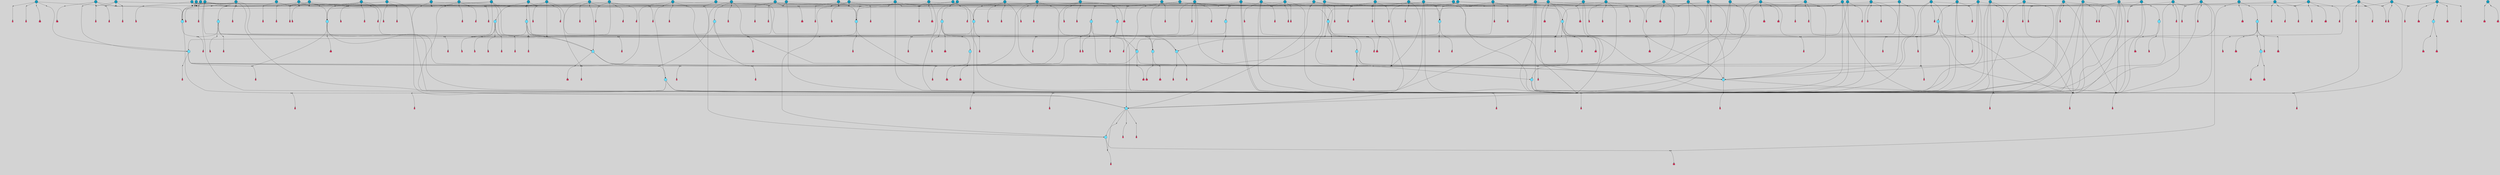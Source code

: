 // File exported with GEGELATI v1.3.1
// On the 2024-04-08 17:40:36
// With the File::TPGGraphDotExporter
digraph{
	graph[pad = "0.212, 0.055" bgcolor = lightgray]
	node[shape=circle style = filled label = ""]
		T3 [fillcolor="#66ddff"]
		T4 [fillcolor="#66ddff"]
		T7 [fillcolor="#66ddff"]
		T9 [fillcolor="#66ddff"]
		T11 [fillcolor="#66ddff"]
		T24 [fillcolor="#66ddff"]
		T27 [fillcolor="#66ddff"]
		T54 [fillcolor="#66ddff"]
		T95 [fillcolor="#66ddff"]
		T96 [fillcolor="#66ddff"]
		T111 [fillcolor="#66ddff"]
		T129 [fillcolor="#66ddff"]
		T131 [fillcolor="#1199bb"]
		T159 [fillcolor="#66ddff"]
		T195 [fillcolor="#66ddff"]
		T212 [fillcolor="#66ddff"]
		T242 [fillcolor="#66ddff"]
		T280 [fillcolor="#1199bb"]
		T282 [fillcolor="#66ddff"]
		T286 [fillcolor="#1199bb"]
		T318 [fillcolor="#1199bb"]
		T323 [fillcolor="#66ddff"]
		T324 [fillcolor="#66ddff"]
		T325 [fillcolor="#66ddff"]
		T326 [fillcolor="#1199bb"]
		T327 [fillcolor="#66ddff"]
		T328 [fillcolor="#66ddff"]
		T329 [fillcolor="#66ddff"]
		T330 [fillcolor="#1199bb"]
		T332 [fillcolor="#1199bb"]
		T342 [fillcolor="#66ddff"]
		T345 [fillcolor="#1199bb"]
		T347 [fillcolor="#1199bb"]
		T349 [fillcolor="#66ddff"]
		T375 [fillcolor="#1199bb"]
		T393 [fillcolor="#1199bb"]
		T404 [fillcolor="#66ddff"]
		T410 [fillcolor="#66ddff"]
		T414 [fillcolor="#1199bb"]
		T416 [fillcolor="#1199bb"]
		T417 [fillcolor="#1199bb"]
		T419 [fillcolor="#1199bb"]
		T421 [fillcolor="#1199bb"]
		T422 [fillcolor="#1199bb"]
		T427 [fillcolor="#1199bb"]
		T428 [fillcolor="#1199bb"]
		T433 [fillcolor="#1199bb"]
		T434 [fillcolor="#66ddff"]
		T435 [fillcolor="#1199bb"]
		T437 [fillcolor="#1199bb"]
		T438 [fillcolor="#1199bb"]
		T439 [fillcolor="#1199bb"]
		T449 [fillcolor="#1199bb"]
		T457 [fillcolor="#1199bb"]
		T458 [fillcolor="#1199bb"]
		T467 [fillcolor="#1199bb"]
		T469 [fillcolor="#66ddff"]
		T471 [fillcolor="#1199bb"]
		T473 [fillcolor="#1199bb"]
		T474 [fillcolor="#1199bb"]
		T476 [fillcolor="#1199bb"]
		T480 [fillcolor="#1199bb"]
		T483 [fillcolor="#1199bb"]
		T486 [fillcolor="#1199bb"]
		T488 [fillcolor="#66ddff"]
		T489 [fillcolor="#1199bb"]
		T491 [fillcolor="#1199bb"]
		T492 [fillcolor="#1199bb"]
		T495 [fillcolor="#1199bb"]
		T498 [fillcolor="#1199bb"]
		T499 [fillcolor="#1199bb"]
		T501 [fillcolor="#1199bb"]
		T505 [fillcolor="#66ddff"]
		T506 [fillcolor="#1199bb"]
		T510 [fillcolor="#1199bb"]
		T512 [fillcolor="#66ddff"]
		T514 [fillcolor="#1199bb"]
		T515 [fillcolor="#1199bb"]
		T519 [fillcolor="#1199bb"]
		T520 [fillcolor="#1199bb"]
		T521 [fillcolor="#1199bb"]
		T524 [fillcolor="#1199bb"]
		T525 [fillcolor="#1199bb"]
		T526 [fillcolor="#1199bb"]
		T529 [fillcolor="#1199bb"]
		T531 [fillcolor="#1199bb"]
		T534 [fillcolor="#1199bb"]
		T536 [fillcolor="#1199bb"]
		T538 [fillcolor="#1199bb"]
		T539 [fillcolor="#1199bb"]
		T540 [fillcolor="#1199bb"]
		T541 [fillcolor="#1199bb"]
		T542 [fillcolor="#1199bb"]
		T543 [fillcolor="#1199bb"]
		T544 [fillcolor="#1199bb"]
		T545 [fillcolor="#1199bb"]
		T546 [fillcolor="#1199bb"]
		T547 [fillcolor="#1199bb"]
		T548 [fillcolor="#1199bb"]
		T549 [fillcolor="#1199bb"]
		T550 [fillcolor="#1199bb"]
		T551 [fillcolor="#1199bb"]
		T552 [fillcolor="#1199bb"]
		T553 [fillcolor="#1199bb"]
		T554 [fillcolor="#1199bb"]
		T555 [fillcolor="#1199bb"]
		T556 [fillcolor="#1199bb"]
		T557 [fillcolor="#1199bb"]
		T558 [fillcolor="#1199bb"]
		T559 [fillcolor="#1199bb"]
		T560 [fillcolor="#1199bb"]
		T561 [fillcolor="#1199bb"]
		P5272 [fillcolor="#cccccc" shape=point] //6|
		I5272 [shape=box style=invis label="6|1&2|6#1|7&#92;n10|7&2|0#1|5&#92;n9|4&0|1#2|2&#92;n8|6&0|0#1|0&#92;n"]
		P5272 -> I5272[style=invis]
		A4000 [fillcolor="#ff3366" shape=box margin=0.03 width=0 height=0 label="3"]
		T3 -> P5272 -> A4000
		P5273 [fillcolor="#cccccc" shape=point] //3|
		I5273 [shape=box style=invis label="7|6&2|4#0|2&#92;n10|3&2|7#1|4&#92;n11|6&0|4#0|1&#92;n7|1&0|0#2|6&#92;n7|6&0|3#2|6&#92;n4|0&2|6#0|1&#92;n4|4&2|5#0|2&#92;n4|6&0|4#2|7&#92;n10|0&2|3#1|5&#92;n2|6&0|5#0|2&#92;n1|0&2|3#0|7&#92;n1|6&2|0#0|5&#92;n6|2&0|1#0|7&#92;n9|2&0|3#2|7&#92;n5|3&0|6#0|6&#92;n1|7&2|5#2|3&#92;n8|1&2|7#0|6&#92;n1|0&2|5#2|1&#92;n7|1&2|2#2|5&#92;n7|4&2|6#0|3&#92;n"]
		P5273 -> I5273[style=invis]
		A4001 [fillcolor="#ff3366" shape=box margin=0.03 width=0 height=0 label="4"]
		T3 -> P5273 -> A4001
		P5274 [fillcolor="#cccccc" shape=point] //7|
		I5274 [shape=box style=invis label="0|2&2|4#2|6&#92;n5|3&0|6#0|1&#92;n4|7&2|6#0|5&#92;n7|6&0|7#0|5&#92;n10|7&2|2#1|1&#92;n"]
		P5274 -> I5274[style=invis]
		A4002 [fillcolor="#ff3366" shape=box margin=0.03 width=0 height=0 label="4"]
		T4 -> P5274 -> A4002
		P5275 [fillcolor="#cccccc" shape=point] //0|
		I5275 [shape=box style=invis label="2|5&0|1#0|6&#92;n6|1&2|2#2|7&#92;n8|0&0|3#1|4&#92;n4|3&2|5#2|4&#92;n8|1&2|4#0|0&#92;n6|6&0|1#2|6&#92;n11|7&2|4#2|5&#92;n6|2&2|4#0|2&#92;n8|5&2|4#2|4&#92;n2|1&2|1#2|2&#92;n2|7&2|5#2|6&#92;n9|7&0|5#0|4&#92;n1|2&0|5#2|6&#92;n4|2&2|3#2|7&#92;n3|3&2|1#0|2&#92;n"]
		P5275 -> I5275[style=invis]
		A4003 [fillcolor="#ff3366" shape=box margin=0.03 width=0 height=0 label="5"]
		T4 -> P5275 -> A4003
		P5276 [fillcolor="#cccccc" shape=point] //-3|
		I5276 [shape=box style=invis label="1|6&2|7#0|7&#92;n10|2&0|7#1|3&#92;n9|6&2|7#2|2&#92;n5|3&0|7#0|7&#92;n1|6&2|3#0|0&#92;n2|3&2|3#2|2&#92;n5|1&2|6#0|6&#92;n"]
		P5276 -> I5276[style=invis]
		A4004 [fillcolor="#ff3366" shape=box margin=0.03 width=0 height=0 label="7"]
		T7 -> P5276 -> A4004
		P5277 [fillcolor="#cccccc" shape=point] //5|
		I5277 [shape=box style=invis label="0|5&2|3#0|1&#92;n0|6&2|1#2|4&#92;n6|2&2|6#0|7&#92;n7|4&0|3#0|1&#92;n5|4&0|7#1|6&#92;n9|1&0|5#2|2&#92;n6|3&2|3#1|7&#92;n11|7&2|4#1|6&#92;n2|5&0|1#0|0&#92;n4|7&0|0#0|2&#92;n6|2&0|6#0|0&#92;n2|1&2|6#2|4&#92;n10|0&2|0#1|0&#92;n6|6&2|4#0|6&#92;n"]
		P5277 -> I5277[style=invis]
		A4005 [fillcolor="#ff3366" shape=box margin=0.03 width=0 height=0 label="8"]
		T7 -> P5277 -> A4005
		P5278 [fillcolor="#cccccc" shape=point] //-6|
		I5278 [shape=box style=invis label="11|1&0|7#2|0&#92;n10|4&0|1#1|0&#92;n4|3&2|4#2|1&#92;n0|5&2|0#0|0&#92;n6|1&0|0#0|3&#92;n8|2&2|0#0|4&#92;n11|4&2|0#1|6&#92;n7|0&2|6#2|3&#92;n5|3&2|6#2|0&#92;n2|0&2|0#0|4&#92;n"]
		P5278 -> I5278[style=invis]
		A4006 [fillcolor="#ff3366" shape=box margin=0.03 width=0 height=0 label="9"]
		T9 -> P5278 -> A4006
		P5279 [fillcolor="#cccccc" shape=point] //2|
		I5279 [shape=box style=invis label="6|3&2|7#1|4&#92;n8|6&0|0#2|5&#92;n2|1&0|2#0|3&#92;n8|7&0|6#0|4&#92;n2|1&2|0#0|1&#92;n0|0&2|2#2|3&#92;n6|6&0|7#2|1&#92;n6|1&0|7#2|6&#92;n5|4&2|7#0|4&#92;n0|3&0|4#2|0&#92;n11|0&2|0#2|5&#92;n4|5&2|5#2|4&#92;n5|7&0|6#0|4&#92;n9|7&2|5#0|3&#92;n5|4&2|1#0|3&#92;n5|3&0|1#1|7&#92;n0|4&0|3#2|5&#92;n"]
		P5279 -> I5279[style=invis]
		A4007 [fillcolor="#ff3366" shape=box margin=0.03 width=0 height=0 label="10"]
		T9 -> P5279 -> A4007
		P5280 [fillcolor="#cccccc" shape=point] //6|
		I5280 [shape=box style=invis label="3|0&2|7#2|2&#92;n3|2&0|4#2|5&#92;n5|1&0|2#1|0&#92;n8|7&0|1#2|0&#92;n8|5&0|3#0|6&#92;n0|2&0|2#2|3&#92;n1|5&2|5#0|5&#92;n5|6&0|6#0|7&#92;n6|7&0|0#2|6&#92;n1|2&2|3#0|0&#92;n7|7&2|3#0|4&#92;n0|7&2|7#0|6&#92;n1|0&2|2#2|7&#92;n4|4&0|1#0|0&#92;n"]
		P5280 -> I5280[style=invis]
		A4008 [fillcolor="#ff3366" shape=box margin=0.03 width=0 height=0 label="11"]
		T11 -> P5280 -> A4008
		P5281 [fillcolor="#cccccc" shape=point] //-4|
		I5281 [shape=box style=invis label="4|1&0|4#2|6&#92;n1|2&2|2#2|0&#92;n1|2&2|0#0|6&#92;n8|4&2|3#2|5&#92;n5|5&2|1#1|0&#92;n"]
		P5281 -> I5281[style=invis]
		A4009 [fillcolor="#ff3366" shape=box margin=0.03 width=0 height=0 label="12"]
		T11 -> P5281 -> A4009
		P5282 [fillcolor="#cccccc" shape=point] //-3|
		I5282 [shape=box style=invis label="8|1&2|3#0|5&#92;n0|6&0|5#0|5&#92;n3|7&2|1#0|6&#92;n3|5&0|1#0|0&#92;n9|5&2|0#0|4&#92;n3|5&0|2#0|3&#92;n10|6&2|4#1|0&#92;n9|4&2|7#2|6&#92;n1|7&2|5#2|2&#92;n"]
		P5282 -> I5282[style=invis]
		A4010 [fillcolor="#ff3366" shape=box margin=0.03 width=0 height=0 label="5"]
		T4 -> P5282 -> A4010
		P5283 [fillcolor="#cccccc" shape=point] //1|
		I5283 [shape=box style=invis label="5|1&0|6#2|7&#92;n2|4&0|4#2|2&#92;n0|6&0|5#0|4&#92;n10|6&2|5#1|6&#92;n9|3&0|1#1|7&#92;n10|3&2|2#1|0&#92;n5|0&0|0#2|1&#92;n11|3&2|3#1|5&#92;n10|3&0|1#1|0&#92;n2|4&0|1#0|1&#92;n0|2&0|3#2|4&#92;n9|2&2|1#2|5&#92;n11|7&2|6#2|6&#92;n"]
		P5283 -> I5283[style=invis]
		T24 -> P5283 -> T7
		P5284 [fillcolor="#cccccc" shape=point] //5|
		I5284 [shape=box style=invis label="3|0&2|0#0|1&#92;n3|0&0|7#0|1&#92;n5|3&0|2#2|6&#92;n4|4&2|4#2|6&#92;n11|2&0|7#1|6&#92;n2|7&2|2#2|5&#92;n9|3&2|6#2|7&#92;n7|7&0|0#0|4&#92;n6|1&2|4#2|3&#92;n5|4&2|0#1|6&#92;n1|3&0|7#0|4&#92;n"]
		P5284 -> I5284[style=invis]
		A4011 [fillcolor="#ff3366" shape=box margin=0.03 width=0 height=0 label="7"]
		T24 -> P5284 -> A4011
		P5285 [fillcolor="#cccccc" shape=point] //-2|
		I5285 [shape=box style=invis label="4|1&0|4#0|3&#92;n4|2&0|5#2|0&#92;n5|5&2|6#0|5&#92;n1|4&0|1#0|2&#92;n6|3&2|7#1|5&#92;n0|4&2|0#0|3&#92;n8|5&2|5#1|2&#92;n10|7&2|7#1|1&#92;n3|4&0|0#2|1&#92;n3|6&2|5#2|5&#92;n8|3&0|1#0|7&#92;n10|0&2|7#1|3&#92;n4|1&2|4#0|1&#92;n9|3&2|0#0|4&#92;n3|6&2|0#0|4&#92;n1|2&0|6#2|1&#92;n4|0&2|1#2|2&#92;n"]
		P5285 -> I5285[style=invis]
		A4012 [fillcolor="#ff3366" shape=box margin=0.03 width=0 height=0 label="14"]
		T24 -> P5285 -> A4012
		P5286 [fillcolor="#cccccc" shape=point] //2|
		I5286 [shape=box style=invis label="9|1&2|3#0|1&#92;n5|2&2|0#2|4&#92;n3|6&2|5#2|7&#92;n7|0&2|5#0|4&#92;n1|2&0|3#0|5&#92;n7|3&2|7#0|0&#92;n"]
		P5286 -> I5286[style=invis]
		A4013 [fillcolor="#ff3366" shape=box margin=0.03 width=0 height=0 label="2"]
		T27 -> P5286 -> A4013
		P5287 [fillcolor="#cccccc" shape=point] //-6|
		I5287 [shape=box style=invis label="7|5&0|4#0|4&#92;n11|0&2|5#2|1&#92;n"]
		P5287 -> I5287[style=invis]
		A4014 [fillcolor="#ff3366" shape=box margin=0.03 width=0 height=0 label="3"]
		T27 -> P5287 -> A4014
		T27 -> P5273
		T27 -> P5275
		P5288 [fillcolor="#cccccc" shape=point] //0|
		I5288 [shape=box style=invis label="4|0&0|3#2|7&#92;n10|2&0|3#1|7&#92;n3|5&0|2#0|3&#92;n4|5&0|0#2|1&#92;n10|7&2|0#1|2&#92;n5|3&2|3#1|6&#92;n9|5&2|0#0|4&#92;n5|4&2|7#0|2&#92;n10|3&2|7#1|4&#92;n7|2&0|1#2|6&#92;n8|6&0|5#0|5&#92;n8|7&2|3#0|5&#92;n2|6&2|4#0|0&#92;n"]
		P5288 -> I5288[style=invis]
		A4015 [fillcolor="#ff3366" shape=box margin=0.03 width=0 height=0 label="5"]
		T27 -> P5288 -> A4015
		P5289 [fillcolor="#cccccc" shape=point] //8|
		I5289 [shape=box style=invis label="9|0&0|1#2|0&#92;n10|1&2|5#1|4&#92;n8|2&2|6#0|4&#92;n2|4&2|5#2|3&#92;n4|2&2|2#0|2&#92;n7|5&0|2#0|0&#92;n8|2&2|1#1|3&#92;n8|7&0|7#2|1&#92;n1|1&0|0#0|7&#92;n5|6&2|5#1|0&#92;n6|6&2|5#0|0&#92;n11|4&0|3#2|6&#92;n4|2&2|4#0|7&#92;n5|6&0|1#2|0&#92;n11|3&0|2#0|7&#92;n"]
		P5289 -> I5289[style=invis]
		A4016 [fillcolor="#ff3366" shape=box margin=0.03 width=0 height=0 label="6"]
		T54 -> P5289 -> A4016
		T54 -> P5284
		P5290 [fillcolor="#cccccc" shape=point] //-10|
		I5290 [shape=box style=invis label="3|6&0|0#0|4&#92;n4|1&2|4#0|1&#92;n5|1&0|1#0|4&#92;n5|5&2|6#0|5&#92;n6|5&0|6#0|3&#92;n11|1&2|0#0|1&#92;n0|7&2|0#0|3&#92;n1|2&0|6#0|1&#92;n8|0&0|4#2|0&#92;n0|4&0|7#2|7&#92;n7|0&2|7#1|3&#92;n3|1&0|5#2|5&#92;n5|1&0|4#0|3&#92;n2|2&0|2#0|0&#92;n8|3&0|1#0|7&#92;n3|0&0|3#0|5&#92;n7|2&0|5#2|0&#92;n6|3&2|7#1|5&#92;n4|7&2|7#2|1&#92;n"]
		P5290 -> I5290[style=invis]
		A4017 [fillcolor="#ff3366" shape=box margin=0.03 width=0 height=0 label="14"]
		T54 -> P5290 -> A4017
		T54 -> P5277
		P5291 [fillcolor="#cccccc" shape=point] //4|
		I5291 [shape=box style=invis label="4|3&0|6#0|3&#92;n5|7&2|3#2|2&#92;n5|6&0|7#1|2&#92;n1|4&2|6#0|3&#92;n8|4&2|1#2|5&#92;n9|5&2|4#1|4&#92;n2|4&0|5#0|7&#92;n10|0&0|6#1|3&#92;n3|0&0|6#0|2&#92;n2|7&2|7#2|6&#92;n5|2&0|5#1|5&#92;n10|4&2|5#1|7&#92;n4|0&0|4#2|4&#92;n11|1&0|4#2|6&#92;n10|6&2|0#1|4&#92;n9|7&0|3#1|4&#92;n4|5&2|7#0|6&#92;n11|5&2|6#2|3&#92;n0|3&0|5#0|1&#92;n"]
		P5291 -> I5291[style=invis]
		A4018 [fillcolor="#ff3366" shape=box margin=0.03 width=0 height=0 label="13"]
		T95 -> P5291 -> A4018
		P5292 [fillcolor="#cccccc" shape=point] //8|
		I5292 [shape=box style=invis label="9|7&0|5#2|5&#92;n3|3&2|3#0|2&#92;n9|5&2|2#1|0&#92;n2|3&0|6#0|3&#92;n4|4&2|5#2|7&#92;n11|3&2|0#1|5&#92;n6|6&2|1#2|2&#92;n4|6&0|1#2|2&#92;n2|5&2|7#2|2&#92;n7|7&2|2#2|3&#92;n6|5&0|3#2|6&#92;n6|7&0|6#0|2&#92;n"]
		P5292 -> I5292[style=invis]
		A4019 [fillcolor="#ff3366" shape=box margin=0.03 width=0 height=0 label="14"]
		T95 -> P5292 -> A4019
		P5293 [fillcolor="#cccccc" shape=point] //2|
		I5293 [shape=box style=invis label="4|1&0|4#2|6&#92;n5|5&2|1#1|0&#92;n1|0&2|0#0|6&#92;n8|4&2|3#2|5&#92;n"]
		P5293 -> I5293[style=invis]
		T95 -> P5293 -> T11
		P5294 [fillcolor="#cccccc" shape=point] //-9|
		I5294 [shape=box style=invis label="2|0&2|0#2|1&#92;n4|4&2|4#2|6&#92;n9|1&0|3#1|7&#92;n5|3&0|2#2|6&#92;n2|7&2|2#2|5&#92;n5|4&2|0#1|6&#92;n3|0&0|7#0|1&#92;n1|3&0|7#0|4&#92;n11|6&2|2#0|7&#92;n7|7&0|0#0|4&#92;n11|0&0|7#1|6&#92;n9|3&2|6#2|7&#92;n"]
		P5294 -> I5294[style=invis]
		A4020 [fillcolor="#ff3366" shape=box margin=0.03 width=0 height=0 label="7"]
		T95 -> P5294 -> A4020
		P5295 [fillcolor="#cccccc" shape=point] //-8|
		I5295 [shape=box style=invis label="7|5&0|4#2|4&#92;n"]
		P5295 -> I5295[style=invis]
		A4021 [fillcolor="#ff3366" shape=box margin=0.03 width=0 height=0 label="3"]
		T95 -> P5295 -> A4021
		P5296 [fillcolor="#cccccc" shape=point] //6|
		I5296 [shape=box style=invis label="0|5&2|3#0|1&#92;n0|6&2|1#2|4&#92;n9|1&0|5#2|2&#92;n7|4&0|3#0|1&#92;n5|4&0|7#1|6&#92;n2|5&0|1#0|0&#92;n6|3&2|3#1|7&#92;n11|7&2|4#1|6&#92;n6|2&2|6#0|1&#92;n4|7&0|0#0|2&#92;n6|2&0|6#0|0&#92;n9|1&2|6#2|4&#92;n10|0&2|0#1|0&#92;n6|6&2|4#0|6&#92;n"]
		P5296 -> I5296[style=invis]
		A4022 [fillcolor="#ff3366" shape=box margin=0.03 width=0 height=0 label="8"]
		T96 -> P5296 -> A4022
		P5297 [fillcolor="#cccccc" shape=point] //5|
		I5297 [shape=box style=invis label="10|4&0|1#1|0&#92;n4|3&2|4#2|1&#92;n2|0&2|0#0|4&#92;n6|1&0|0#0|3&#92;n8|2&2|0#0|4&#92;n0|0&0|0#0|0&#92;n11|4&2|0#1|6&#92;n7|0&2|6#2|3&#92;n5|3&2|6#2|0&#92;n0|0&2|0#0|0&#92;n"]
		P5297 -> I5297[style=invis]
		A4023 [fillcolor="#ff3366" shape=box margin=0.03 width=0 height=0 label="9"]
		T96 -> P5297 -> A4023
		T96 -> P5272
		P5298 [fillcolor="#cccccc" shape=point] //1|
		I5298 [shape=box style=invis label="5|4&0|7#1|6&#92;n0|6&2|1#2|4&#92;n7|4&0|3#0|1&#92;n0|5&2|3#0|1&#92;n9|1&0|5#2|2&#92;n6|3&2|3#1|7&#92;n11|7&2|4#1|6&#92;n2|5&0|1#0|0&#92;n7|5&2|3#1|1&#92;n4|7&0|0#0|2&#92;n6|2&0|6#0|0&#92;n2|1&2|6#2|4&#92;n10|0&2|7#1|0&#92;n6|6&2|4#0|6&#92;n"]
		P5298 -> I5298[style=invis]
		A4024 [fillcolor="#ff3366" shape=box margin=0.03 width=0 height=0 label="8"]
		T96 -> P5298 -> A4024
		T96 -> P5282
		P5299 [fillcolor="#cccccc" shape=point] //-5|
		I5299 [shape=box style=invis label="0|0&2|3#0|2&#92;n10|5&0|6#1|3&#92;n7|3&0|6#2|3&#92;n3|4&0|6#0|6&#92;n10|5&0|2#1|1&#92;n5|0&0|1#0|3&#92;n6|6&2|5#1|5&#92;n7|4&0|2#1|7&#92;n5|7&0|1#2|5&#92;n1|5&0|0#0|3&#92;n7|5&2|1#2|6&#92;n9|0&0|2#0|0&#92;n4|0&2|4#0|0&#92;n4|6&0|0#2|3&#92;n3|1&0|6#2|5&#92;n7|7&2|1#2|3&#92;n9|4&2|2#0|6&#92;n"]
		P5299 -> I5299[style=invis]
		T111 -> P5299 -> T9
		P5300 [fillcolor="#cccccc" shape=point] //7|
		I5300 [shape=box style=invis label="7|4&2|1#2|0&#92;n4|1&2|4#2|3&#92;n5|0&2|0#2|2&#92;n6|1&2|4#2|6&#92;n"]
		P5300 -> I5300[style=invis]
		A4025 [fillcolor="#ff3366" shape=box margin=0.03 width=0 height=0 label="9"]
		T111 -> P5300 -> A4025
		P5301 [fillcolor="#cccccc" shape=point] //2|
		I5301 [shape=box style=invis label="3|0&2|0#0|1&#92;n11|2&0|7#1|6&#92;n8|7&2|4#0|5&#92;n5|3&0|2#2|6&#92;n4|4&2|4#2|6&#92;n3|0&0|7#0|1&#92;n2|7&2|2#2|5&#92;n9|3&2|6#2|7&#92;n7|7&0|0#0|4&#92;n6|1&2|4#1|3&#92;n5|4&2|0#1|6&#92;n1|3&0|7#0|4&#92;n"]
		P5301 -> I5301[style=invis]
		A4026 [fillcolor="#ff3366" shape=box margin=0.03 width=0 height=0 label="7"]
		T111 -> P5301 -> A4026
		T111 -> P5278
		T129 -> P5289
		T129 -> P5284
		P5302 [fillcolor="#cccccc" shape=point] //10|
		I5302 [shape=box style=invis label="4|5&2|7#2|1&#92;n1|7&2|3#0|6&#92;n3|5&2|2#0|3&#92;n10|3&0|7#1|4&#92;n7|1&0|4#2|6&#92;n10|2&0|3#1|7&#92;n9|5&2|0#0|4&#92;n4|0&0|3#2|7&#92;n11|4&2|6#1|2&#92;n5|4&2|7#0|2&#92;n2|6&2|4#0|0&#92;n6|5&0|7#2|1&#92;n5|3&2|3#1|6&#92;n10|7&2|0#1|2&#92;n"]
		P5302 -> I5302[style=invis]
		A4027 [fillcolor="#ff3366" shape=box margin=0.03 width=0 height=0 label="5"]
		T129 -> P5302 -> A4027
		P5303 [fillcolor="#cccccc" shape=point] //5|
		I5303 [shape=box style=invis label="9|4&2|3#1|3&#92;n0|4&2|4#0|5&#92;n6|1&2|6#2|5&#92;n4|0&0|5#2|0&#92;n"]
		P5303 -> I5303[style=invis]
		A4028 [fillcolor="#ff3366" shape=box margin=0.03 width=0 height=0 label="7"]
		T129 -> P5303 -> A4028
		P5304 [fillcolor="#cccccc" shape=point] //6|
		I5304 [shape=box style=invis label="9|4&2|7#0|6&#92;n8|4&0|1#1|0&#92;n1|3&0|0#2|1&#92;n2|4&0|6#2|2&#92;n5|1&2|5#0|7&#92;n3|0&0|3#2|6&#92;n2|2&2|6#0|2&#92;n8|4&0|4#2|2&#92;n5|1&2|4#0|3&#92;n9|4&0|6#0|6&#92;n5|0&2|2#1|5&#92;n11|7&0|0#1|1&#92;n0|4&0|3#0|3&#92;n7|7&2|4#2|5&#92;n1|5&0|1#2|1&#92;n"]
		P5304 -> I5304[style=invis]
		A4029 [fillcolor="#ff3366" shape=box margin=0.03 width=0 height=0 label="1"]
		T129 -> P5304 -> A4029
		P5305 [fillcolor="#cccccc" shape=point] //6|
		I5305 [shape=box style=invis label="10|4&2|6#1|2&#92;n8|4&0|1#1|0&#92;n0|4&2|6#0|0&#92;n8|4&2|5#2|1&#92;n7|5&2|5#1|0&#92;n3|6&0|6#2|2&#92;n1|7&0|7#0|5&#92;n2|0&0|7#2|4&#92;n2|6&2|2#0|0&#92;n0|7&2|7#0|7&#92;n11|6&0|4#2|2&#92;n5|5&0|0#0|1&#92;n10|1&0|0#1|0&#92;n7|3&0|1#2|5&#92;n9|2&2|7#1|5&#92;n9|4&2|6#2|7&#92;n1|6&2|4#2|2&#92;n3|3&2|2#0|7&#92;n1|6&2|0#0|0&#92;n6|4&2|6#1|0&#92;n"]
		P5305 -> I5305[style=invis]
		A4030 [fillcolor="#ff3366" shape=box margin=0.03 width=0 height=0 label="1"]
		T131 -> P5305 -> A4030
		P5306 [fillcolor="#cccccc" shape=point] //9|
		I5306 [shape=box style=invis label="11|0&2|0#1|1&#92;n3|6&0|6#0|0&#92;n1|4&0|0#2|4&#92;n7|5&2|2#1|3&#92;n11|7&2|6#1|7&#92;n5|2&0|6#1|5&#92;n9|5&0|6#0|3&#92;n2|2&2|7#0|5&#92;n9|3&2|2#2|0&#92;n11|0&2|7#0|1&#92;n1|1&2|0#0|1&#92;n6|6&0|6#1|2&#92;n9|7&0|1#0|3&#92;n2|0&2|4#2|5&#92;n2|4&2|2#0|0&#92;n6|1&2|1#1|7&#92;n10|7&2|5#1|6&#92;n11|5&2|7#2|4&#92;n"]
		P5306 -> I5306[style=invis]
		A4031 [fillcolor="#ff3366" shape=box margin=0.03 width=0 height=0 label="1"]
		T131 -> P5306 -> A4031
		T131 -> P5287
		P5307 [fillcolor="#cccccc" shape=point] //5|
		I5307 [shape=box style=invis label="3|0&0|0#0|1&#92;n5|6&0|4#0|3&#92;n4|4&2|4#2|6&#92;n11|2&0|7#1|6&#92;n2|7&2|2#2|5&#92;n9|3&2|6#2|7&#92;n7|7&0|0#0|4&#92;n6|1&2|4#2|3&#92;n5|4&2|0#1|6&#92;n5|3&0|2#2|6&#92;n1|3&0|7#0|4&#92;n"]
		P5307 -> I5307[style=invis]
		A4032 [fillcolor="#ff3366" shape=box margin=0.03 width=0 height=0 label="7"]
		T131 -> P5307 -> A4032
		T131 -> P5303
		P5308 [fillcolor="#cccccc" shape=point] //7|
		I5308 [shape=box style=invis label="7|0&2|1#2|0&#92;n9|7&2|1#1|7&#92;n8|2&0|1#1|0&#92;n6|6&0|2#1|1&#92;n2|2&0|5#0|0&#92;n5|7&0|0#2|1&#92;n5|1&2|5#1|5&#92;n4|7&2|4#2|3&#92;n10|5&2|2#1|5&#92;n1|3&2|2#2|0&#92;n10|2&2|6#1|5&#92;n"]
		P5308 -> I5308[style=invis]
		A4033 [fillcolor="#ff3366" shape=box margin=0.03 width=0 height=0 label="1"]
		T159 -> P5308 -> A4033
		P5309 [fillcolor="#cccccc" shape=point] //7|
		I5309 [shape=box style=invis label="7|4&2|7#0|4&#92;n4|6&0|1#2|5&#92;n2|1&2|3#0|0&#92;n4|3&2|0#0|1&#92;n0|0&2|7#2|7&#92;n7|7&0|5#2|3&#92;n5|0&2|1#2|2&#92;n10|0&0|4#1|2&#92;n4|4&0|7#0|0&#92;n6|7&0|2#0|1&#92;n1|4&2|5#0|4&#92;n"]
		P5309 -> I5309[style=invis]
		A4034 [fillcolor="#ff3366" shape=box margin=0.03 width=0 height=0 label="0"]
		T159 -> P5309 -> A4034
		P5310 [fillcolor="#cccccc" shape=point] //5|
		I5310 [shape=box style=invis label="0|5&2|3#0|1&#92;n0|6&2|1#2|4&#92;n6|2&2|6#0|7&#92;n9|0&2|7#1|1&#92;n7|4&0|3#0|1&#92;n11|7&2|4#1|6&#92;n9|1&0|5#2|2&#92;n5|4&0|7#1|6&#92;n2|5&0|1#0|0&#92;n4|7&0|0#0|2&#92;n6|2&0|6#0|0&#92;n2|1&2|6#2|4&#92;n10|0&0|0#1|0&#92;n6|6&2|4#0|6&#92;n"]
		P5310 -> I5310[style=invis]
		T159 -> P5310 -> T129
		P5311 [fillcolor="#cccccc" shape=point] //5|
		I5311 [shape=box style=invis label="3|0&2|0#2|1&#92;n3|0&0|7#0|1&#92;n5|3&0|2#2|6&#92;n4|4&2|4#2|6&#92;n5|4&2|0#1|6&#92;n2|7&2|2#2|5&#92;n1|3&0|7#0|4&#92;n11|6&2|2#0|7&#92;n7|7&0|0#0|4&#92;n6|1&2|4#2|3&#92;n11|0&0|7#1|6&#92;n9|3&2|6#2|7&#92;n"]
		P5311 -> I5311[style=invis]
		A4035 [fillcolor="#ff3366" shape=box margin=0.03 width=0 height=0 label="7"]
		T195 -> P5311 -> A4035
		P5312 [fillcolor="#cccccc" shape=point] //4|
		I5312 [shape=box style=invis label="7|1&0|6#0|1&#92;n6|7&2|7#1|7&#92;n10|1&2|1#1|1&#92;n9|6&2|2#1|4&#92;n4|7&0|4#2|2&#92;n9|6&0|5#1|1&#92;n10|0&2|6#1|6&#92;n5|1&0|1#2|3&#92;n10|1&0|5#1|0&#92;n3|4&2|3#0|0&#92;n8|2&0|5#2|4&#92;n1|6&2|0#0|0&#92;n2|3&0|1#2|6&#92;n5|2&2|2#1|6&#92;n2|2&0|1#2|1&#92;n3|1&2|7#0|3&#92;n6|7&2|3#0|4&#92;n"]
		P5312 -> I5312[style=invis]
		A4036 [fillcolor="#ff3366" shape=box margin=0.03 width=0 height=0 label="10"]
		T195 -> P5312 -> A4036
		P5313 [fillcolor="#cccccc" shape=point] //-4|
		I5313 [shape=box style=invis label="0|4&0|0#2|7&#92;n8|5&2|4#2|4&#92;n4|3&2|5#2|4&#92;n11|7&2|2#2|5&#92;n6|5&2|2#2|7&#92;n3|2&0|7#0|7&#92;n3|3&2|1#0|3&#92;n2|6&0|3#2|5&#92;n0|1&2|6#2|2&#92;n8|2&0|0#1|6&#92;n0|7&0|5#0|4&#92;n9|5&0|3#2|7&#92;n2|7&2|5#2|6&#92;n9|0&2|0#0|1&#92;n1|2&2|4#0|2&#92;n"]
		P5313 -> I5313[style=invis]
		T195 -> P5313 -> T27
		T195 -> P5309
		P5314 [fillcolor="#cccccc" shape=point] //6|
		I5314 [shape=box style=invis label="9|4&2|7#0|6&#92;n8|4&0|1#1|0&#92;n1|3&0|0#2|1&#92;n2|4&0|6#2|2&#92;n5|1&2|5#0|7&#92;n3|0&0|3#2|6&#92;n2|2&2|6#0|2&#92;n8|4&0|4#2|2&#92;n5|1&2|4#0|3&#92;n9|4&0|6#0|6&#92;n5|0&2|2#1|5&#92;n11|7&0|0#1|1&#92;n0|4&0|3#0|3&#92;n7|7&2|4#2|5&#92;n1|5&0|1#2|1&#92;n"]
		P5314 -> I5314[style=invis]
		A4037 [fillcolor="#ff3366" shape=box margin=0.03 width=0 height=0 label="1"]
		T212 -> P5314 -> A4037
		P5315 [fillcolor="#cccccc" shape=point] //5|
		I5315 [shape=box style=invis label="9|4&2|3#1|3&#92;n0|4&2|4#0|5&#92;n6|1&2|6#2|5&#92;n4|0&0|5#2|0&#92;n"]
		P5315 -> I5315[style=invis]
		A4038 [fillcolor="#ff3366" shape=box margin=0.03 width=0 height=0 label="7"]
		T212 -> P5315 -> A4038
		P5316 [fillcolor="#cccccc" shape=point] //5|
		I5316 [shape=box style=invis label="3|0&2|0#0|1&#92;n3|0&0|7#0|1&#92;n5|3&0|2#2|6&#92;n4|4&2|4#2|6&#92;n11|2&0|7#1|6&#92;n2|7&2|2#2|5&#92;n9|3&2|6#2|7&#92;n7|7&0|0#0|4&#92;n6|1&2|4#2|3&#92;n5|4&2|0#1|6&#92;n1|3&0|7#0|4&#92;n"]
		P5316 -> I5316[style=invis]
		A4039 [fillcolor="#ff3366" shape=box margin=0.03 width=0 height=0 label="7"]
		T212 -> P5316 -> A4039
		P5317 [fillcolor="#cccccc" shape=point] //8|
		I5317 [shape=box style=invis label="9|0&0|1#2|0&#92;n10|1&2|5#1|4&#92;n8|2&2|6#0|4&#92;n2|4&2|5#2|3&#92;n4|2&2|2#0|2&#92;n7|5&0|2#0|0&#92;n8|2&2|1#1|3&#92;n8|7&0|7#2|1&#92;n1|1&0|0#0|7&#92;n5|6&2|5#1|0&#92;n6|6&2|5#0|0&#92;n11|4&0|3#2|6&#92;n4|2&2|4#0|7&#92;n5|6&0|1#2|0&#92;n11|3&0|2#0|7&#92;n"]
		P5317 -> I5317[style=invis]
		A4040 [fillcolor="#ff3366" shape=box margin=0.03 width=0 height=0 label="6"]
		T212 -> P5317 -> A4040
		P5318 [fillcolor="#cccccc" shape=point] //10|
		I5318 [shape=box style=invis label="4|5&2|7#2|1&#92;n1|7&2|3#0|6&#92;n3|5&2|2#0|3&#92;n10|3&0|7#1|4&#92;n7|1&0|4#2|6&#92;n10|2&0|3#1|7&#92;n9|5&2|0#0|4&#92;n4|0&0|3#2|7&#92;n11|4&2|6#1|2&#92;n5|4&2|7#0|2&#92;n2|6&2|4#0|0&#92;n6|5&0|7#2|1&#92;n5|3&2|3#1|6&#92;n10|7&2|0#1|2&#92;n"]
		P5318 -> I5318[style=invis]
		A4041 [fillcolor="#ff3366" shape=box margin=0.03 width=0 height=0 label="5"]
		T212 -> P5318 -> A4041
		P5319 [fillcolor="#cccccc" shape=point] //5|
		I5319 [shape=box style=invis label="1|6&2|7#0|7&#92;n9|2&2|7#2|2&#92;n10|2&0|7#1|3&#92;n5|3&0|7#0|7&#92;n7|0&2|7#2|2&#92;n1|6&2|3#0|0&#92;n2|3&2|3#2|2&#92;n"]
		P5319 -> I5319[style=invis]
		A4042 [fillcolor="#ff3366" shape=box margin=0.03 width=0 height=0 label="7"]
		T242 -> P5319 -> A4042
		P5320 [fillcolor="#cccccc" shape=point] //-8|
		I5320 [shape=box style=invis label="7|5&0|2#2|1&#92;n1|0&2|6#0|0&#92;n7|1&2|6#1|1&#92;n8|7&0|3#1|6&#92;n3|7&2|3#2|4&#92;n"]
		P5320 -> I5320[style=invis]
		A4043 [fillcolor="#ff3366" shape=box margin=0.03 width=0 height=0 label="2"]
		T242 -> P5320 -> A4043
		P5321 [fillcolor="#cccccc" shape=point] //-3|
		I5321 [shape=box style=invis label="1|1&2|1#0|1&#92;n1|4&0|0#2|4&#92;n11|0&2|3#0|2&#92;n11|6&0|4#0|1&#92;n5|2&0|6#1|5&#92;n3|7&2|6#2|7&#92;n7|7&0|1#2|1&#92;n9|5&2|2#2|0&#92;n6|5&2|6#1|4&#92;n0|7&0|5#2|4&#92;n8|1&0|0#2|3&#92;n0|5&0|3#0|5&#92;n2|0&2|4#0|5&#92;n7|5&2|7#1|3&#92;n8|3&0|0#1|2&#92;n"]
		P5321 -> I5321[style=invis]
		A4044 [fillcolor="#ff3366" shape=box margin=0.03 width=0 height=0 label="1"]
		T242 -> P5321 -> A4044
		T280 -> P5291
		P5322 [fillcolor="#cccccc" shape=point] //1|
		I5322 [shape=box style=invis label="0|4&0|1#0|1&#92;n10|5&2|5#1|6&#92;n7|7&2|5#2|2&#92;n9|5&0|7#2|7&#92;n8|4&0|3#2|7&#92;n11|0&2|3#0|5&#92;n7|0&0|0#0|1&#92;n4|2&0|4#0|5&#92;n5|1&0|6#2|7&#92;n11|3&0|7#1|3&#92;n"]
		P5322 -> I5322[style=invis]
		T280 -> P5322 -> T7
		P5323 [fillcolor="#cccccc" shape=point] //-3|
		I5323 [shape=box style=invis label="4|5&0|0#0|0&#92;n4|7&0|0#0|2&#92;n0|6&2|1#2|4&#92;n9|1&0|5#2|2&#92;n10|0&2|0#1|0&#92;n6|6&2|4#0|6&#92;n2|5&0|1#0|0&#92;n6|3&2|3#1|7&#92;n11|7&2|4#1|6&#92;n6|2&2|6#0|1&#92;n6|2&0|0#0|0&#92;n9|1&2|6#2|4&#92;n10|4&0|3#1|1&#92;n5|4&2|7#1|6&#92;n"]
		P5323 -> I5323[style=invis]
		T280 -> P5323 -> T95
		P5324 [fillcolor="#cccccc" shape=point] //-4|
		I5324 [shape=box style=invis label="5|5&2|1#1|0&#92;n4|1&0|4#2|6&#92;n2|4&2|3#2|5&#92;n1|0&2|0#2|6&#92;n1|4&2|5#0|7&#92;n"]
		P5324 -> I5324[style=invis]
		T282 -> P5324 -> T11
		T282 -> P5311
		P5325 [fillcolor="#cccccc" shape=point] //-9|
		I5325 [shape=box style=invis label="1|0&0|0#2|2&#92;n0|0&0|5#2|4&#92;n10|4&0|2#1|6&#92;n6|2&0|1#1|1&#92;n9|7&0|0#1|2&#92;n3|6&2|4#2|0&#92;n10|7&2|5#1|2&#92;n"]
		P5325 -> I5325[style=invis]
		A4045 [fillcolor="#ff3366" shape=box margin=0.03 width=0 height=0 label="7"]
		T282 -> P5325 -> A4045
		T282 -> P5295
		P5326 [fillcolor="#cccccc" shape=point] //2|
		I5326 [shape=box style=invis label="0|3&0|0#2|7&#92;n3|6&2|5#2|5&#92;n7|4&0|0#1|1&#92;n4|1&0|0#0|6&#92;n1|6&0|2#0|1&#92;n8|6&0|2#2|4&#92;n4|4&2|4#0|3&#92;n1|0&2|4#0|1&#92;n9|2&2|3#0|7&#92;n10|5&2|2#1|1&#92;n10|6&0|1#1|2&#92;n3|3&2|2#0|5&#92;n11|3&0|2#1|0&#92;n4|5&0|6#0|4&#92;n0|7&0|6#2|2&#92;n3|2&0|5#0|1&#92;n"]
		P5326 -> I5326[style=invis]
		A4046 [fillcolor="#ff3366" shape=box margin=0.03 width=0 height=0 label="1"]
		T282 -> P5326 -> A4046
		P5327 [fillcolor="#cccccc" shape=point] //-2|
		I5327 [shape=box style=invis label="3|0&2|0#0|1&#92;n4|1&0|3#2|2&#92;n11|2&0|7#1|6&#92;n8|7&2|4#0|5&#92;n6|1&2|4#1|3&#92;n4|4&2|4#2|6&#92;n3|0&0|7#0|1&#92;n9|3&2|6#2|7&#92;n7|7&0|0#0|4&#92;n5|3&0|2#2|6&#92;n5|4&2|0#1|6&#92;n1|3&0|7#0|4&#92;n"]
		P5327 -> I5327[style=invis]
		A4047 [fillcolor="#ff3366" shape=box margin=0.03 width=0 height=0 label="7"]
		T286 -> P5327 -> A4047
		P5328 [fillcolor="#cccccc" shape=point] //-3|
		I5328 [shape=box style=invis label="8|4&0|1#1|0&#92;n7|4&0|6#0|0&#92;n3|6&0|6#2|2&#92;n9|4&0|0#2|7&#92;n0|7&2|7#2|7&#92;n0|2&2|7#0|5&#92;n6|3&0|3#0|7&#92;n11|6&0|0#2|2&#92;n2|0&2|3#2|2&#92;n10|1&0|6#1|3&#92;n2|5&0|0#0|1&#92;n4|3&0|1#2|5&#92;n1|6&2|0#0|0&#92;n"]
		P5328 -> I5328[style=invis]
		A4048 [fillcolor="#ff3366" shape=box margin=0.03 width=0 height=0 label="1"]
		T286 -> P5328 -> A4048
		P5329 [fillcolor="#cccccc" shape=point] //5|
		I5329 [shape=box style=invis label="3|0&2|0#0|1&#92;n3|0&0|7#0|3&#92;n5|3&0|2#2|6&#92;n4|4&2|4#2|6&#92;n11|2&0|7#1|6&#92;n9|3&2|6#2|7&#92;n2|7&2|2#2|5&#92;n7|7&0|0#0|4&#92;n6|1&2|4#2|3&#92;n1|3&0|7#0|4&#92;n"]
		P5329 -> I5329[style=invis]
		A4049 [fillcolor="#ff3366" shape=box margin=0.03 width=0 height=0 label="7"]
		T286 -> P5329 -> A4049
		P5330 [fillcolor="#cccccc" shape=point] //-5|
		I5330 [shape=box style=invis label="10|6&2|5#1|6&#92;n9|3&0|1#1|7&#92;n2|4&0|1#0|1&#92;n11|3&0|7#1|6&#92;n5|1&0|6#2|7&#92;n8|0&0|0#0|1&#92;n0|6&0|7#0|4&#92;n6|7&2|6#2|6&#92;n11|0&2|3#0|5&#92;n"]
		P5330 -> I5330[style=invis]
		T286 -> P5330 -> T7
		P5331 [fillcolor="#cccccc" shape=point] //-5|
		I5331 [shape=box style=invis label="8|4&0|1#1|4&#92;n11|6&0|0#2|2&#92;n8|5&2|4#1|1&#92;n9|4&0|0#2|7&#92;n3|7&0|7#2|7&#92;n2|5&0|0#0|1&#92;n6|3&0|3#0|7&#92;n3|6&0|6#2|2&#92;n2|0&2|3#2|2&#92;n2|2&2|1#2|3&#92;n6|0&2|3#0|3&#92;n10|1&0|6#1|3&#92;n"]
		P5331 -> I5331[style=invis]
		A4050 [fillcolor="#ff3366" shape=box margin=0.03 width=0 height=0 label="1"]
		T286 -> P5331 -> A4050
		P5332 [fillcolor="#cccccc" shape=point] //5|
		I5332 [shape=box style=invis label="11|7&2|0#1|7&#92;n1|5&2|4#2|4&#92;n4|3&0|1#0|5&#92;n1|6&0|0#0|4&#92;n8|6&2|4#0|0&#92;n4|0&2|0#0|5&#92;n10|4&2|0#1|0&#92;n4|4&0|5#0|1&#92;n0|7&2|1#0|5&#92;n0|6&2|3#2|0&#92;n9|6&2|5#1|3&#92;n"]
		P5332 -> I5332[style=invis]
		T318 -> P5332 -> T195
		P5333 [fillcolor="#cccccc" shape=point] //-9|
		I5333 [shape=box style=invis label="4|7&2|6#0|5&#92;n11|3&0|2#2|6&#92;n10|2&2|4#1|6&#92;n3|0&2|6#2|7&#92;n4|3&0|5#0|7&#92;n2|3&0|7#0|7&#92;n10|6&0|7#1|5&#92;n10|1&2|2#1|1&#92;n1|7&0|3#2|6&#92;n"]
		P5333 -> I5333[style=invis]
		A4051 [fillcolor="#ff3366" shape=box margin=0.03 width=0 height=0 label="4"]
		T318 -> P5333 -> A4051
		P5334 [fillcolor="#cccccc" shape=point] //7|
		I5334 [shape=box style=invis label="7|2&0|4#1|3&#92;n7|7&0|0#0|4&#92;n4|4&2|4#2|6&#92;n2|3&2|2#2|5&#92;n8|0&0|2#2|1&#92;n9|3&2|6#2|7&#92;n6|4&2|4#2|3&#92;n3|3&2|0#0|1&#92;n6|4&2|0#1|6&#92;n5|3&0|7#0|4&#92;n"]
		P5334 -> I5334[style=invis]
		A4052 [fillcolor="#ff3366" shape=box margin=0.03 width=0 height=0 label="7"]
		T318 -> P5334 -> A4052
		P5335 [fillcolor="#cccccc" shape=point] //-6|
		I5335 [shape=box style=invis label="9|0&2|0#0|1&#92;n3|2&0|2#0|3&#92;n5|4&0|5#1|7&#92;n2|1&0|4#0|3&#92;n9|2&2|0#2|4&#92;n7|6&0|4#0|2&#92;n2|3&0|6#2|6&#92;n1|2&0|3#2|0&#92;n"]
		P5335 -> I5335[style=invis]
		T318 -> P5335 -> T54
		P5336 [fillcolor="#cccccc" shape=point] //-2|
		I5336 [shape=box style=invis label="1|3&0|2#0|7&#92;n6|1&0|7#0|0&#92;n6|1&2|4#1|7&#92;n3|0&2|3#0|3&#92;n0|2&0|7#2|6&#92;n"]
		P5336 -> I5336[style=invis]
		T318 -> P5336 -> T195
		P5337 [fillcolor="#cccccc" shape=point] //-9|
		I5337 [shape=box style=invis label="2|0&2|0#2|1&#92;n4|4&2|4#2|6&#92;n9|1&0|3#1|7&#92;n5|3&0|2#2|6&#92;n2|7&2|2#2|5&#92;n5|4&2|0#1|6&#92;n3|0&0|7#0|1&#92;n1|3&0|7#0|4&#92;n11|6&2|2#0|7&#92;n7|7&0|0#0|4&#92;n11|0&0|7#1|6&#92;n9|3&2|6#2|7&#92;n"]
		P5337 -> I5337[style=invis]
		A4053 [fillcolor="#ff3366" shape=box margin=0.03 width=0 height=0 label="7"]
		T323 -> P5337 -> A4053
		P5338 [fillcolor="#cccccc" shape=point] //-4|
		I5338 [shape=box style=invis label="4|1&0|4#2|6&#92;n1|2&2|2#2|0&#92;n1|2&2|0#0|6&#92;n8|4&2|3#2|5&#92;n5|5&2|1#1|0&#92;n"]
		P5338 -> I5338[style=invis]
		A4054 [fillcolor="#ff3366" shape=box margin=0.03 width=0 height=0 label="12"]
		T324 -> P5338 -> A4054
		P5339 [fillcolor="#cccccc" shape=point] //8|
		I5339 [shape=box style=invis label="9|7&0|5#2|5&#92;n3|3&2|3#0|2&#92;n9|5&2|2#1|0&#92;n2|3&0|6#0|3&#92;n4|4&2|5#2|7&#92;n11|3&2|0#1|5&#92;n6|6&2|1#2|2&#92;n4|6&0|1#2|2&#92;n2|5&2|7#2|2&#92;n7|7&2|2#2|3&#92;n6|5&0|3#2|6&#92;n6|7&0|6#0|2&#92;n"]
		P5339 -> I5339[style=invis]
		A4055 [fillcolor="#ff3366" shape=box margin=0.03 width=0 height=0 label="14"]
		T323 -> P5339 -> A4055
		P5340 [fillcolor="#cccccc" shape=point] //-8|
		I5340 [shape=box style=invis label="7|5&0|4#2|4&#92;n"]
		P5340 -> I5340[style=invis]
		A4056 [fillcolor="#ff3366" shape=box margin=0.03 width=0 height=0 label="3"]
		T323 -> P5340 -> A4056
		P5341 [fillcolor="#cccccc" shape=point] //4|
		I5341 [shape=box style=invis label="4|3&0|6#0|3&#92;n5|7&2|3#2|2&#92;n5|6&0|7#1|2&#92;n1|4&2|6#0|3&#92;n8|4&2|1#2|5&#92;n9|5&2|4#1|4&#92;n2|4&0|5#0|7&#92;n10|0&0|6#1|3&#92;n3|0&0|6#0|2&#92;n2|7&2|7#2|6&#92;n5|2&0|5#1|5&#92;n10|4&2|5#1|7&#92;n4|0&0|4#2|4&#92;n11|1&0|4#2|6&#92;n10|6&2|0#1|4&#92;n9|7&0|3#1|4&#92;n4|5&2|7#0|6&#92;n11|5&2|6#2|3&#92;n0|3&0|5#0|1&#92;n"]
		P5341 -> I5341[style=invis]
		A4057 [fillcolor="#ff3366" shape=box margin=0.03 width=0 height=0 label="13"]
		T323 -> P5341 -> A4057
		P5342 [fillcolor="#cccccc" shape=point] //-3|
		I5342 [shape=box style=invis label="4|5&0|0#0|0&#92;n4|7&0|0#0|2&#92;n0|6&2|1#2|4&#92;n9|1&0|5#2|2&#92;n10|0&2|0#1|0&#92;n6|6&2|4#0|6&#92;n2|5&0|1#0|0&#92;n6|3&2|3#1|7&#92;n11|7&2|4#1|6&#92;n6|2&2|6#0|1&#92;n6|2&0|0#0|0&#92;n9|1&2|6#2|4&#92;n10|4&0|3#1|1&#92;n5|4&2|7#1|6&#92;n"]
		P5342 -> I5342[style=invis]
		T326 -> P5342 -> T323
		P5343 [fillcolor="#cccccc" shape=point] //2|
		I5343 [shape=box style=invis label="4|1&0|4#2|6&#92;n5|5&2|1#1|0&#92;n1|0&2|0#0|6&#92;n8|4&2|3#2|5&#92;n"]
		P5343 -> I5343[style=invis]
		T323 -> P5343 -> T324
		P5344 [fillcolor="#cccccc" shape=point] //5|
		I5344 [shape=box style=invis label="0|5&2|3#0|1&#92;n0|6&2|1#2|4&#92;n6|2&2|6#0|7&#92;n7|4&0|3#0|1&#92;n5|4&0|7#1|6&#92;n9|1&0|5#2|2&#92;n6|3&2|3#1|7&#92;n11|7&2|4#1|6&#92;n2|5&0|1#0|0&#92;n4|7&0|0#0|2&#92;n6|2&0|6#0|0&#92;n2|1&2|6#2|4&#92;n10|0&2|0#1|0&#92;n6|6&2|4#0|6&#92;n"]
		P5344 -> I5344[style=invis]
		A4058 [fillcolor="#ff3366" shape=box margin=0.03 width=0 height=0 label="8"]
		T325 -> P5344 -> A4058
		P5345 [fillcolor="#cccccc" shape=point] //-3|
		I5345 [shape=box style=invis label="1|6&2|7#0|7&#92;n10|2&0|7#1|3&#92;n9|6&2|7#2|2&#92;n5|3&0|7#0|7&#92;n1|6&2|3#0|0&#92;n2|3&2|3#2|2&#92;n5|1&2|6#0|6&#92;n"]
		P5345 -> I5345[style=invis]
		A4059 [fillcolor="#ff3366" shape=box margin=0.03 width=0 height=0 label="7"]
		T325 -> P5345 -> A4059
		P5346 [fillcolor="#cccccc" shape=point] //1|
		I5346 [shape=box style=invis label="0|4&0|1#0|1&#92;n10|5&2|5#1|6&#92;n7|7&2|5#2|2&#92;n9|5&0|7#2|7&#92;n8|4&0|3#2|7&#92;n11|0&2|3#0|5&#92;n7|0&0|0#0|1&#92;n4|2&0|4#0|5&#92;n5|1&0|6#2|7&#92;n11|3&0|7#1|3&#92;n"]
		P5346 -> I5346[style=invis]
		T326 -> P5346 -> T325
		P5347 [fillcolor="#cccccc" shape=point] //6|
		I5347 [shape=box style=invis label="3|0&2|7#2|2&#92;n3|2&0|4#2|5&#92;n5|1&0|2#1|0&#92;n8|7&0|1#2|0&#92;n8|5&0|3#0|6&#92;n0|2&0|2#2|3&#92;n1|5&2|5#0|5&#92;n5|6&0|6#0|7&#92;n6|7&0|0#2|6&#92;n1|2&2|3#0|0&#92;n7|7&2|3#0|4&#92;n0|7&2|7#0|6&#92;n1|0&2|2#2|7&#92;n4|4&0|1#0|0&#92;n"]
		P5347 -> I5347[style=invis]
		A4060 [fillcolor="#ff3366" shape=box margin=0.03 width=0 height=0 label="11"]
		T324 -> P5347 -> A4060
		P5348 [fillcolor="#cccccc" shape=point] //4|
		I5348 [shape=box style=invis label="4|3&0|6#0|3&#92;n5|7&2|3#2|2&#92;n5|6&0|7#1|2&#92;n1|4&2|6#0|3&#92;n8|4&2|1#2|5&#92;n9|5&2|4#1|4&#92;n2|4&0|5#0|7&#92;n10|0&0|6#1|3&#92;n3|0&0|6#0|2&#92;n2|7&2|7#2|6&#92;n5|2&0|5#1|5&#92;n10|4&2|5#1|7&#92;n4|0&0|4#2|4&#92;n11|1&0|4#2|6&#92;n10|6&2|0#1|4&#92;n9|7&0|3#1|4&#92;n4|5&2|7#0|6&#92;n11|5&2|6#2|3&#92;n0|3&0|5#0|1&#92;n"]
		P5348 -> I5348[style=invis]
		A4061 [fillcolor="#ff3366" shape=box margin=0.03 width=0 height=0 label="13"]
		T326 -> P5348 -> A4061
		P5349 [fillcolor="#cccccc" shape=point] //-4|
		I5349 [shape=box style=invis label="4|1&0|4#2|6&#92;n1|2&2|2#2|0&#92;n1|2&2|0#0|6&#92;n8|4&2|3#2|5&#92;n5|5&2|1#1|0&#92;n"]
		P5349 -> I5349[style=invis]
		A4062 [fillcolor="#ff3366" shape=box margin=0.03 width=0 height=0 label="12"]
		T327 -> P5349 -> A4062
		P5350 [fillcolor="#cccccc" shape=point] //-9|
		I5350 [shape=box style=invis label="2|0&2|0#2|1&#92;n4|4&2|4#2|6&#92;n9|1&0|3#1|7&#92;n5|3&0|2#2|6&#92;n2|7&2|2#2|5&#92;n5|4&2|0#1|6&#92;n3|0&0|7#0|1&#92;n1|3&0|7#0|4&#92;n11|6&2|2#0|7&#92;n7|7&0|0#0|4&#92;n11|0&0|7#1|6&#92;n9|3&2|6#2|7&#92;n"]
		P5350 -> I5350[style=invis]
		A4063 [fillcolor="#ff3366" shape=box margin=0.03 width=0 height=0 label="7"]
		T328 -> P5350 -> A4063
		P5351 [fillcolor="#cccccc" shape=point] //6|
		I5351 [shape=box style=invis label="3|0&2|7#2|2&#92;n3|2&0|4#2|5&#92;n5|1&0|2#1|0&#92;n8|7&0|1#2|0&#92;n8|5&0|3#0|6&#92;n0|2&0|2#2|3&#92;n1|5&2|5#0|5&#92;n5|6&0|6#0|7&#92;n6|7&0|0#2|6&#92;n1|2&2|3#0|0&#92;n7|7&2|3#0|4&#92;n0|7&2|7#0|6&#92;n1|0&2|2#2|7&#92;n4|4&0|1#0|0&#92;n"]
		P5351 -> I5351[style=invis]
		A4064 [fillcolor="#ff3366" shape=box margin=0.03 width=0 height=0 label="11"]
		T327 -> P5351 -> A4064
		P5352 [fillcolor="#cccccc" shape=point] //2|
		I5352 [shape=box style=invis label="4|1&0|4#2|6&#92;n5|5&2|1#1|0&#92;n1|0&2|0#0|6&#92;n8|4&2|3#2|5&#92;n"]
		P5352 -> I5352[style=invis]
		T328 -> P5352 -> T327
		P5353 [fillcolor="#cccccc" shape=point] //-3|
		I5353 [shape=box style=invis label="4|5&0|0#0|0&#92;n4|7&0|0#0|2&#92;n0|6&2|1#2|4&#92;n9|1&0|5#2|2&#92;n10|0&2|0#1|0&#92;n6|6&2|4#0|6&#92;n2|5&0|1#0|0&#92;n6|3&2|3#1|7&#92;n11|7&2|4#1|6&#92;n6|2&2|6#0|1&#92;n6|2&0|0#0|0&#92;n9|1&2|6#2|4&#92;n10|4&0|3#1|1&#92;n5|4&2|7#1|6&#92;n"]
		P5353 -> I5353[style=invis]
		T330 -> P5353 -> T328
		P5354 [fillcolor="#cccccc" shape=point] //5|
		I5354 [shape=box style=invis label="0|5&2|3#0|1&#92;n0|6&2|1#2|4&#92;n6|2&2|6#0|7&#92;n7|4&0|3#0|1&#92;n5|4&0|7#1|6&#92;n9|1&0|5#2|2&#92;n6|3&2|3#1|7&#92;n11|7&2|4#1|6&#92;n2|5&0|1#0|0&#92;n4|7&0|0#0|2&#92;n6|2&0|6#0|0&#92;n2|1&2|6#2|4&#92;n10|0&2|0#1|0&#92;n6|6&2|4#0|6&#92;n"]
		P5354 -> I5354[style=invis]
		A4065 [fillcolor="#ff3366" shape=box margin=0.03 width=0 height=0 label="8"]
		T329 -> P5354 -> A4065
		P5355 [fillcolor="#cccccc" shape=point] //8|
		I5355 [shape=box style=invis label="9|7&0|5#2|5&#92;n3|3&2|3#0|2&#92;n9|5&2|2#1|0&#92;n2|3&0|6#0|3&#92;n4|4&2|5#2|7&#92;n11|3&2|0#1|5&#92;n6|6&2|1#2|2&#92;n4|6&0|1#2|2&#92;n2|5&2|7#2|2&#92;n7|7&2|2#2|3&#92;n6|5&0|3#2|6&#92;n6|7&0|6#0|2&#92;n"]
		P5355 -> I5355[style=invis]
		A4066 [fillcolor="#ff3366" shape=box margin=0.03 width=0 height=0 label="14"]
		T328 -> P5355 -> A4066
		P5356 [fillcolor="#cccccc" shape=point] //-3|
		I5356 [shape=box style=invis label="1|6&2|7#0|7&#92;n10|2&0|7#1|3&#92;n9|6&2|7#2|2&#92;n5|3&0|7#0|7&#92;n1|6&2|3#0|0&#92;n2|3&2|3#2|2&#92;n5|1&2|6#0|6&#92;n"]
		P5356 -> I5356[style=invis]
		A4067 [fillcolor="#ff3366" shape=box margin=0.03 width=0 height=0 label="7"]
		T329 -> P5356 -> A4067
		P5357 [fillcolor="#cccccc" shape=point] //-8|
		I5357 [shape=box style=invis label="7|5&0|4#2|4&#92;n"]
		P5357 -> I5357[style=invis]
		A4068 [fillcolor="#ff3366" shape=box margin=0.03 width=0 height=0 label="3"]
		T328 -> P5357 -> A4068
		P5358 [fillcolor="#cccccc" shape=point] //4|
		I5358 [shape=box style=invis label="4|3&0|6#0|3&#92;n5|7&2|3#2|2&#92;n5|6&0|7#1|2&#92;n1|4&2|6#0|3&#92;n8|4&2|1#2|5&#92;n9|5&2|4#1|4&#92;n2|4&0|5#0|7&#92;n10|0&0|6#1|3&#92;n3|0&0|6#0|2&#92;n2|7&2|7#2|6&#92;n5|2&0|5#1|5&#92;n10|4&2|5#1|7&#92;n4|0&0|4#2|4&#92;n11|1&0|4#2|6&#92;n10|6&2|0#1|4&#92;n9|7&0|3#1|4&#92;n4|5&2|7#0|6&#92;n11|5&2|6#2|3&#92;n0|3&0|5#0|1&#92;n"]
		P5358 -> I5358[style=invis]
		A4069 [fillcolor="#ff3366" shape=box margin=0.03 width=0 height=0 label="13"]
		T328 -> P5358 -> A4069
		P5359 [fillcolor="#cccccc" shape=point] //1|
		I5359 [shape=box style=invis label="0|4&0|1#0|1&#92;n10|5&2|5#1|6&#92;n7|7&2|5#2|2&#92;n9|5&0|7#2|7&#92;n8|4&0|3#2|7&#92;n11|0&2|3#0|5&#92;n7|0&0|0#0|1&#92;n4|2&0|4#0|5&#92;n5|1&0|6#2|7&#92;n11|3&0|7#1|3&#92;n"]
		P5359 -> I5359[style=invis]
		T330 -> P5359 -> T329
		P5360 [fillcolor="#cccccc" shape=point] //4|
		I5360 [shape=box style=invis label="4|3&0|6#0|3&#92;n5|7&2|3#2|2&#92;n5|6&0|7#1|2&#92;n1|4&2|6#0|3&#92;n8|4&2|1#2|5&#92;n9|5&2|4#1|4&#92;n2|4&0|5#0|7&#92;n10|0&0|6#1|3&#92;n3|0&0|6#0|2&#92;n2|7&2|7#2|6&#92;n5|2&0|5#1|5&#92;n10|4&2|5#1|7&#92;n4|0&0|4#2|4&#92;n11|1&0|4#2|6&#92;n10|6&2|0#1|4&#92;n9|7&0|3#1|4&#92;n4|5&2|7#0|6&#92;n11|5&2|6#2|3&#92;n0|3&0|5#0|1&#92;n"]
		P5360 -> I5360[style=invis]
		A4070 [fillcolor="#ff3366" shape=box margin=0.03 width=0 height=0 label="13"]
		T330 -> P5360 -> A4070
		P5361 [fillcolor="#cccccc" shape=point] //-2|
		I5361 [shape=box style=invis label="5|2&2|0#2|4&#92;n9|1&2|3#0|1&#92;n3|6&2|5#2|7&#92;n7|0&2|1#0|4&#92;n1|2&0|3#0|5&#92;n7|3&2|7#0|0&#92;n"]
		P5361 -> I5361[style=invis]
		A4071 [fillcolor="#ff3366" shape=box margin=0.03 width=0 height=0 label="2"]
		T332 -> P5361 -> A4071
		P5362 [fillcolor="#cccccc" shape=point] //-5|
		I5362 [shape=box style=invis label="3|0&2|3#0|2&#92;n11|1&0|2#0|6&#92;n"]
		P5362 -> I5362[style=invis]
		T332 -> P5362 -> T111
		P5363 [fillcolor="#cccccc" shape=point] //5|
		I5363 [shape=box style=invis label="8|5&2|3#0|7&#92;n0|4&2|3#2|5&#92;n8|3&2|7#1|4&#92;n8|7&0|4#0|7&#92;n0|0&0|3#2|3&#92;n9|4&2|1#1|2&#92;n2|1&0|2#0|3&#92;n0|7&0|4#2|0&#92;n2|1&2|0#0|1&#92;n3|4&0|0#2|7&#92;n6|3&0|1#1|4&#92;n1|1&2|5#0|3&#92;n5|7&0|6#0|4&#92;n9|7&2|5#0|3&#92;n6|1&0|7#2|6&#92;n10|3&2|6#1|0&#92;n3|7&2|7#0|6&#92;n6|0&2|0#2|7&#92;n0|2&0|0#2|4&#92;n"]
		P5363 -> I5363[style=invis]
		A4072 [fillcolor="#ff3366" shape=box margin=0.03 width=0 height=0 label="10"]
		T332 -> P5363 -> A4072
		T332 -> P5284
		P5364 [fillcolor="#cccccc" shape=point] //-2|
		I5364 [shape=box style=invis label="7|4&2|6#0|0&#92;n7|2&0|7#0|4&#92;n4|4&2|5#0|2&#92;n7|6&0|3#2|6&#92;n11|6&0|4#0|3&#92;n4|4&2|2#2|6&#92;n8|0&0|3#0|7&#92;n10|6&2|0#1|5&#92;n2|6&0|5#0|2&#92;n7|4&0|0#2|2&#92;n10|3&2|7#1|4&#92;n4|7&0|2#2|1&#92;n7|2&0|5#2|2&#92;n1|7&2|5#2|5&#92;n10|1&2|2#1|7&#92;n10|1&2|2#1|5&#92;n2|5&0|2#2|0&#92;n1|0&2|6#2|1&#92;n4|6&0|4#2|2&#92;n"]
		P5364 -> I5364[style=invis]
		A4073 [fillcolor="#ff3366" shape=box margin=0.03 width=0 height=0 label="4"]
		T332 -> P5364 -> A4073
		P5365 [fillcolor="#cccccc" shape=point] //2|
		I5365 [shape=box style=invis label="5|2&2|1#1|0&#92;n4|1&0|4#2|6&#92;n0|0&2|3#2|2&#92;n"]
		P5365 -> I5365[style=invis]
		T342 -> P5365 -> T11
		T342 -> P5311
		T342 -> P5296
		P5366 [fillcolor="#cccccc" shape=point] //-8|
		I5366 [shape=box style=invis label="2|0&2|0#0|6&#92;n3|0&2|3#0|5&#92;n5|5&0|5#1|5&#92;n4|6&2|4#2|7&#92;n"]
		P5366 -> I5366[style=invis]
		T345 -> P5366 -> T242
		P5367 [fillcolor="#cccccc" shape=point] //1|
		I5367 [shape=box style=invis label="5|4&2|5#2|3&#92;n8|3&2|2#1|3&#92;n5|4&2|7#0|4&#92;n8|4&2|6#0|4&#92;n9|2&2|6#1|2&#92;n6|5&2|0#2|7&#92;n6|3&2|5#0|2&#92;n3|3&2|4#0|7&#92;n1|2&2|3#2|5&#92;n1|3&2|4#2|7&#92;n4|2&2|2#0|2&#92;n0|2&0|0#0|0&#92;n3|0&2|1#2|0&#92;n11|3&0|3#0|7&#92;n0|3&0|7#0|5&#92;n3|0&2|0#0|0&#92;n2|3&2|1#2|0&#92;n8|7&2|7#2|1&#92;n2|1&2|1#0|5&#92;n"]
		P5367 -> I5367[style=invis]
		A4074 [fillcolor="#ff3366" shape=box margin=0.03 width=0 height=0 label="6"]
		T345 -> P5367 -> A4074
		P5368 [fillcolor="#cccccc" shape=point] //7|
		I5368 [shape=box style=invis label="7|4&2|7#0|4&#92;n4|6&0|1#2|5&#92;n2|1&2|3#0|0&#92;n4|3&2|0#0|1&#92;n0|0&2|7#2|7&#92;n7|7&0|5#2|3&#92;n5|0&2|1#2|2&#92;n10|0&0|4#1|2&#92;n4|4&0|7#0|0&#92;n6|7&0|2#0|1&#92;n1|4&2|5#0|4&#92;n"]
		P5368 -> I5368[style=invis]
		A4075 [fillcolor="#ff3366" shape=box margin=0.03 width=0 height=0 label="0"]
		T345 -> P5368 -> A4075
		P5369 [fillcolor="#cccccc" shape=point] //-10|
		I5369 [shape=box style=invis label="9|6&0|2#2|6&#92;n11|0&2|6#1|5&#92;n10|6&0|7#1|5&#92;n3|0&0|6#0|7&#92;n9|4&2|6#0|3&#92;n10|6&2|4#1|6&#92;n"]
		P5369 -> I5369[style=invis]
		A4076 [fillcolor="#ff3366" shape=box margin=0.03 width=0 height=0 label="4"]
		T345 -> P5369 -> A4076
		P5370 [fillcolor="#cccccc" shape=point] //3|
		I5370 [shape=box style=invis label="5|4&2|7#0|4&#92;n0|4&0|3#2|5&#92;n8|6&0|0#2|5&#92;n2|1&0|2#0|3&#92;n9|7&0|6#0|4&#92;n0|0&2|2#2|3&#92;n6|6&0|7#2|1&#92;n6|1&0|7#2|6&#92;n0|3&0|4#2|0&#92;n11|0&2|0#2|5&#92;n4|5&2|5#2|4&#92;n5|3&0|1#1|7&#92;n9|7&2|2#0|3&#92;n5|4&2|1#0|3&#92;n5|0&0|6#0|4&#92;n0|0&0|1#2|0&#92;n"]
		P5370 -> I5370[style=invis]
		A4077 [fillcolor="#ff3366" shape=box margin=0.03 width=0 height=0 label="10"]
		T345 -> P5370 -> A4077
		T347 -> P5328
		P5371 [fillcolor="#cccccc" shape=point] //8|
		I5371 [shape=box style=invis label="11|2&2|5#2|1&#92;n3|5&2|3#2|5&#92;n3|4&2|1#2|7&#92;n3|1&0|7#0|6&#92;n3|2&0|1#2|7&#92;n5|6&0|0#0|7&#92;n10|0&0|5#1|4&#92;n"]
		P5371 -> I5371[style=invis]
		T347 -> P5371 -> T7
		P5372 [fillcolor="#cccccc" shape=point] //2|
		I5372 [shape=box style=invis label="10|0&0|4#1|2&#92;n4|6&0|1#2|5&#92;n2|1&2|3#0|0&#92;n4|3&2|0#0|1&#92;n0|0&2|7#2|7&#92;n7|7&0|5#2|3&#92;n5|0&2|1#2|2&#92;n7|4&2|7#0|4&#92;n4|4&0|3#0|0&#92;n6|7&0|2#0|1&#92;n1|4&2|5#0|4&#92;n6|0&2|6#1|3&#92;n"]
		P5372 -> I5372[style=invis]
		A4078 [fillcolor="#ff3366" shape=box margin=0.03 width=0 height=0 label="0"]
		T347 -> P5372 -> A4078
		T347 -> P5302
		P5373 [fillcolor="#cccccc" shape=point] //0|
		I5373 [shape=box style=invis label="11|1&0|7#2|0&#92;n5|3&2|6#2|0&#92;n4|3&2|4#2|1&#92;n0|5&2|0#0|0&#92;n6|1&0|0#0|3&#92;n8|2&2|0#0|4&#92;n11|4&2|0#1|6&#92;n7|0&2|6#2|3&#92;n10|4&0|1#1|1&#92;n2|0&2|0#0|4&#92;n"]
		P5373 -> I5373[style=invis]
		T347 -> P5373 -> T27
		T349 -> P5332
		T349 -> P5334
		P5374 [fillcolor="#cccccc" shape=point] //2|
		I5374 [shape=box style=invis label="10|3&2|2#1|5&#92;n3|0&2|7#2|4&#92;n"]
		P5374 -> I5374[style=invis]
		T349 -> P5374 -> T325
		T349 -> P5336
		T349 -> P5360
		P5375 [fillcolor="#cccccc" shape=point] //-5|
		I5375 [shape=box style=invis label="5|6&2|2#2|3&#92;n10|0&0|3#1|5&#92;n3|0&0|1#0|7&#92;n11|1&2|0#1|1&#92;n2|3&0|7#0|7&#92;n9|6&0|7#1|1&#92;n5|7&0|1#0|7&#92;n10|2&2|4#1|6&#92;n11|2&0|2#2|6&#92;n6|4&2|1#0|0&#92;n"]
		P5375 -> I5375[style=invis]
		A4079 [fillcolor="#ff3366" shape=box margin=0.03 width=0 height=0 label="4"]
		T375 -> P5375 -> A4079
		P5376 [fillcolor="#cccccc" shape=point] //0|
		I5376 [shape=box style=invis label="8|0&2|0#0|1&#92;n11|5&2|2#2|7&#92;n11|0&2|4#2|7&#92;n3|5&0|4#2|0&#92;n7|0&0|2#2|7&#92;n7|1&0|1#2|6&#92;n"]
		P5376 -> I5376[style=invis]
		T375 -> P5376 -> T7
		T375 -> P5362
		P5377 [fillcolor="#cccccc" shape=point] //-10|
		I5377 [shape=box style=invis label="9|3&2|0#0|7&#92;n2|3&0|7#0|7&#92;n7|4&0|5#2|7&#92;n11|1&2|0#1|1&#92;n1|0&0|2#0|0&#92;n10|2&2|3#1|0&#92;n2|5&2|3#2|2&#92;n6|6&0|2#0|3&#92;n9|5&0|3#0|4&#92;n11|7&0|6#0|7&#92;n9|3&0|7#2|5&#92;n1|4&2|5#0|1&#92;n5|6&0|1#1|3&#92;n9|5&0|1#0|3&#92;n11|6&0|5#2|0&#92;n2|0&2|2#2|1&#92;n"]
		P5377 -> I5377[style=invis]
		A4080 [fillcolor="#ff3366" shape=box margin=0.03 width=0 height=0 label="4"]
		T375 -> P5377 -> A4080
		P5378 [fillcolor="#cccccc" shape=point] //4|
		I5378 [shape=box style=invis label="7|1&2|6#1|3&#92;n10|1&0|3#1|6&#92;n8|5&2|3#2|1&#92;n11|5&0|0#2|6&#92;n4|1&0|6#0|0&#92;n11|1&0|2#0|3&#92;n2|0&2|1#0|7&#92;n"]
		P5378 -> I5378[style=invis]
		A4081 [fillcolor="#ff3366" shape=box margin=0.03 width=0 height=0 label="2"]
		T393 -> P5378 -> A4081
		P5379 [fillcolor="#cccccc" shape=point] //1|
		I5379 [shape=box style=invis label="9|7&0|2#2|2&#92;n6|5&0|1#1|0&#92;n2|2&0|0#2|1&#92;n4|3&2|2#2|3&#92;n2|5&2|2#0|0&#92;n10|7&0|5#1|1&#92;n9|5&2|7#2|5&#92;n7|7&2|5#2|5&#92;n8|0&2|4#0|1&#92;n5|4&2|0#0|2&#92;n2|5&2|2#2|6&#92;n4|4&0|2#2|1&#92;n7|2&2|4#0|0&#92;n10|0&2|2#1|1&#92;n10|4&2|3#1|0&#92;n"]
		P5379 -> I5379[style=invis]
		A4082 [fillcolor="#ff3366" shape=box margin=0.03 width=0 height=0 label="1"]
		T393 -> P5379 -> A4082
		P5380 [fillcolor="#cccccc" shape=point] //-2|
		I5380 [shape=box style=invis label="4|1&0|7#2|0&#92;n4|2&0|0#0|1&#92;n0|7&2|3#0|4&#92;n6|0&0|7#2|2&#92;n3|5&0|5#2|1&#92;n0|7&2|1#0|4&#92;n2|5&2|7#0|2&#92;n2|3&0|4#0|7&#92;n7|6&2|2#2|0&#92;n3|4&2|4#2|0&#92;n11|0&0|2#2|0&#92;n0|6&2|3#2|0&#92;n5|0&0|4#1|2&#92;n4|4&0|1#0|1&#92;n"]
		P5380 -> I5380[style=invis]
		T393 -> P5380 -> T3
		P5381 [fillcolor="#cccccc" shape=point] //1|
		I5381 [shape=box style=invis label="0|3&2|7#2|3&#92;n9|5&2|2#1|0&#92;n2|3&0|6#0|3&#92;n6|6&2|1#2|2&#92;n5|2&0|6#2|7&#92;n3|4&2|3#0|2&#92;n6|7&0|6#0|2&#92;n10|0&0|7#1|5&#92;n0|6&0|1#2|2&#92;n4|4&2|5#2|7&#92;n"]
		P5381 -> I5381[style=invis]
		A4083 [fillcolor="#ff3366" shape=box margin=0.03 width=0 height=0 label="14"]
		T393 -> P5381 -> A4083
		P5382 [fillcolor="#cccccc" shape=point] //-4|
		I5382 [shape=box style=invis label="6|3&2|3#0|3&#92;n3|0&0|7#0|3&#92;n"]
		P5382 -> I5382[style=invis]
		A4084 [fillcolor="#ff3366" shape=box margin=0.03 width=0 height=0 label="3"]
		T393 -> P5382 -> A4084
		T404 -> P5375
		T404 -> P5362
		P5383 [fillcolor="#cccccc" shape=point] //4|
		I5383 [shape=box style=invis label="9|2&0|6#2|1&#92;n11|5&0|1#2|0&#92;n2|4&0|4#2|1&#92;n5|0&2|4#0|2&#92;n"]
		P5383 -> I5383[style=invis]
		A4085 [fillcolor="#ff3366" shape=box margin=0.03 width=0 height=0 label="3"]
		T404 -> P5383 -> A4085
		P5384 [fillcolor="#cccccc" shape=point] //3|
		I5384 [shape=box style=invis label="7|2&0|2#2|4&#92;n10|1&0|2#1|7&#92;n8|6&0|0#1|0&#92;n9|0&0|2#2|2&#92;n"]
		P5384 -> I5384[style=invis]
		A4086 [fillcolor="#ff3366" shape=box margin=0.03 width=0 height=0 label="3"]
		T404 -> P5384 -> A4086
		P5385 [fillcolor="#cccccc" shape=point] //-6|
		I5385 [shape=box style=invis label="11|1&0|7#2|0&#92;n7|0&2|6#2|3&#92;n0|5&2|0#0|0&#92;n6|1&0|0#0|3&#92;n8|2&2|0#0|4&#92;n11|4&2|0#1|6&#92;n10|4&0|1#1|0&#92;n5|3&2|6#2|0&#92;n10|0&2|0#1|4&#92;n"]
		P5385 -> I5385[style=invis]
		A4087 [fillcolor="#ff3366" shape=box margin=0.03 width=0 height=0 label="9"]
		T404 -> P5385 -> A4087
		P5386 [fillcolor="#cccccc" shape=point] //-3|
		I5386 [shape=box style=invis label="1|6&2|7#0|7&#92;n10|2&0|7#1|3&#92;n9|6&2|7#2|2&#92;n5|3&0|7#0|7&#92;n1|6&2|3#0|0&#92;n2|3&2|3#2|2&#92;n5|1&2|6#0|6&#92;n"]
		P5386 -> I5386[style=invis]
		A4088 [fillcolor="#ff3366" shape=box margin=0.03 width=0 height=0 label="7"]
		T410 -> P5386 -> A4088
		P5387 [fillcolor="#cccccc" shape=point] //5|
		I5387 [shape=box style=invis label="0|5&2|3#0|1&#92;n0|6&2|1#2|4&#92;n6|2&2|6#0|7&#92;n7|4&0|3#0|1&#92;n5|4&0|7#1|6&#92;n9|1&0|5#2|2&#92;n6|3&2|3#1|7&#92;n11|7&2|4#1|6&#92;n2|5&0|1#0|0&#92;n4|7&0|0#0|2&#92;n6|2&0|6#0|0&#92;n2|1&2|6#2|4&#92;n10|0&2|0#1|0&#92;n6|6&2|4#0|6&#92;n"]
		P5387 -> I5387[style=invis]
		A4089 [fillcolor="#ff3366" shape=box margin=0.03 width=0 height=0 label="8"]
		T410 -> P5387 -> A4089
		P5388 [fillcolor="#cccccc" shape=point] //-3|
		I5388 [shape=box style=invis label="1|6&2|7#0|7&#92;n10|2&0|7#1|3&#92;n9|6&2|7#2|2&#92;n5|3&0|7#0|7&#92;n1|6&2|3#0|0&#92;n2|3&2|3#2|2&#92;n5|1&2|6#0|6&#92;n"]
		P5388 -> I5388[style=invis]
		A4090 [fillcolor="#ff3366" shape=box margin=0.03 width=0 height=0 label="7"]
		T414 -> P5388 -> A4090
		P5389 [fillcolor="#cccccc" shape=point] //5|
		I5389 [shape=box style=invis label="0|5&2|3#0|1&#92;n0|6&2|1#2|4&#92;n6|2&2|6#0|7&#92;n7|4&0|3#0|1&#92;n5|4&0|7#1|6&#92;n9|1&0|5#2|2&#92;n6|3&2|3#1|7&#92;n11|7&2|4#1|6&#92;n2|5&0|1#0|0&#92;n4|7&0|0#0|2&#92;n6|2&0|6#0|0&#92;n2|1&2|6#2|4&#92;n10|0&2|0#1|0&#92;n6|6&2|4#0|6&#92;n"]
		P5389 -> I5389[style=invis]
		A4091 [fillcolor="#ff3366" shape=box margin=0.03 width=0 height=0 label="8"]
		T414 -> P5389 -> A4091
		P5390 [fillcolor="#cccccc" shape=point] //2|
		I5390 [shape=box style=invis label="9|0&2|1#2|1&#92;n1|2&2|2#2|7&#92;n2|1&2|4#0|0&#92;n4|2&2|4#2|1&#92;n4|1&2|5#0|5&#92;n1|4&2|2#2|1&#92;n0|5&2|1#2|3&#92;n"]
		P5390 -> I5390[style=invis]
		A4092 [fillcolor="#ff3366" shape=box margin=0.03 width=0 height=0 label="1"]
		T416 -> P5390 -> A4092
		T416 -> P5309
		P5391 [fillcolor="#cccccc" shape=point] //-10|
		I5391 [shape=box style=invis label="4|3&0|4#0|1&#92;n4|1&0|6#2|6&#92;n11|5&0|1#1|1&#92;n4|0&0|1#0|5&#92;n"]
		P5391 -> I5391[style=invis]
		T416 -> P5391 -> T24
		P5392 [fillcolor="#cccccc" shape=point] //-10|
		I5392 [shape=box style=invis label="3|0&2|0#0|1&#92;n1|3&0|7#0|4&#92;n5|3&0|2#2|6&#92;n4|4&2|4#2|6&#92;n10|7&2|7#1|4&#92;n2|3&2|2#2|5&#92;n9|3&2|6#2|7&#92;n5|4&2|0#1|6&#92;n6|1&2|4#2|3&#92;n3|0&2|7#0|1&#92;n"]
		P5392 -> I5392[style=invis]
		A4093 [fillcolor="#ff3366" shape=box margin=0.03 width=0 height=0 label="7"]
		T416 -> P5392 -> A4093
		T416 -> P5330
		T417 -> P5333
		T417 -> P5334
		P5393 [fillcolor="#cccccc" shape=point] //6|
		I5393 [shape=box style=invis label="8|4&2|1#2|5&#92;n11|5&2|6#0|3&#92;n10|4&2|5#1|7&#92;n4|0&0|4#2|4&#92;n4|5&2|7#0|6&#92;n9|5&2|4#0|4&#92;n3|4&0|5#0|7&#92;n1|4&2|6#0|3&#92;n2|7&2|7#2|6&#92;n3|0&0|6#0|2&#92;n7|3&0|6#2|3&#92;n10|0&2|6#1|3&#92;n5|4&2|6#1|1&#92;n10|6&2|0#1|4&#92;n4|4&0|6#0|7&#92;n9|7&0|3#0|4&#92;n5|6&0|7#1|2&#92;n5|7&2|3#2|2&#92;n0|3&0|5#0|1&#92;n"]
		P5393 -> I5393[style=invis]
		T417 -> P5393 -> T9
		T417 -> P5319
		T419 -> P5311
		T419 -> P5358
		P5394 [fillcolor="#cccccc" shape=point] //-1|
		I5394 [shape=box style=invis label="7|1&0|6#0|1&#92;n6|7&2|7#1|7&#92;n0|5&2|7#0|4&#92;n10|1&0|5#1|0&#92;n9|6&2|2#1|4&#92;n4|7&0|4#2|2&#92;n10|0&2|6#1|6&#92;n5|1&0|1#2|3&#92;n10|1&2|1#1|1&#92;n3|4&2|3#0|0&#92;n8|2&0|5#2|4&#92;n1|6&2|0#0|0&#92;n2|3&0|1#2|6&#92;n5|2&2|2#1|6&#92;n2|2&0|1#2|1&#92;n3|1&2|7#0|3&#92;n6|7&2|3#0|4&#92;n"]
		P5394 -> I5394[style=invis]
		A4094 [fillcolor="#ff3366" shape=box margin=0.03 width=0 height=0 label="10"]
		T419 -> P5394 -> A4094
		T419 -> P5306
		P5395 [fillcolor="#cccccc" shape=point] //10|
		I5395 [shape=box style=invis label="10|4&0|0#1|0&#92;n4|1&0|1#2|5&#92;n11|7&2|0#1|7&#92;n0|7&2|1#2|5&#92;n0|6&2|3#2|0&#92;n9|0&2|5#1|3&#92;n4|0&0|0#0|5&#92;n8|2&0|1#0|4&#92;n4|4&0|6#0|1&#92;n1|6&0|0#0|4&#92;n"]
		P5395 -> I5395[style=invis]
		A4095 [fillcolor="#ff3366" shape=box margin=0.03 width=0 height=0 label="12"]
		T419 -> P5395 -> A4095
		T421 -> P5375
		T421 -> P5362
		T421 -> P5383
		T421 -> P5385
		P5396 [fillcolor="#cccccc" shape=point] //-8|
		I5396 [shape=box style=invis label="4|4&0|3#2|6&#92;n5|0&2|3#2|2&#92;n4|1&2|4#0|3&#92;n3|7&0|6#0|4&#92;n"]
		P5396 -> I5396[style=invis]
		A4096 [fillcolor="#ff3366" shape=box margin=0.03 width=0 height=0 label="9"]
		T421 -> P5396 -> A4096
		T422 -> P5375
		T422 -> P5362
		T422 -> P5383
		T422 -> P5384
		P5397 [fillcolor="#cccccc" shape=point] //10|
		I5397 [shape=box style=invis label="3|0&0|7#0|1&#92;n5|3&0|2#2|6&#92;n11|2&0|5#1|6&#92;n5|1&2|0#1|6&#92;n8|3&0|4#0|0&#92;n10|5&0|6#1|5&#92;n2|5&2|1#2|2&#92;n1|3&0|7#0|4&#92;n3|0&2|0#0|1&#92;n4|4&0|4#2|6&#92;n9|3&2|6#2|7&#92;n7|7&0|0#0|4&#92;n"]
		P5397 -> I5397[style=invis]
		A4097 [fillcolor="#ff3366" shape=box margin=0.03 width=0 height=0 label="7"]
		T422 -> P5397 -> A4097
		T427 -> P5319
		T427 -> P5330
		P5398 [fillcolor="#cccccc" shape=point] //-5|
		I5398 [shape=box style=invis label="11|4&2|4#1|6&#92;n10|1&0|1#1|0&#92;n11|6&0|3#0|1&#92;n11|2&0|5#1|7&#92;n11|5&0|5#1|0&#92;n4|7&2|5#0|7&#92;n9|3&0|1#0|7&#92;n8|0&0|7#0|6&#92;n4|6&0|7#0|2&#92;n"]
		P5398 -> I5398[style=invis]
		T427 -> P5398 -> T7
		T427 -> P5295
		P5399 [fillcolor="#cccccc" shape=point] //1|
		I5399 [shape=box style=invis label="11|3&0|4#2|7&#92;n7|0&0|3#0|4&#92;n11|2&0|6#0|4&#92;n9|3&2|1#1|0&#92;n5|6&2|4#2|3&#92;n11|5&2|4#0|3&#92;n"]
		P5399 -> I5399[style=invis]
		A4098 [fillcolor="#ff3366" shape=box margin=0.03 width=0 height=0 label="2"]
		T428 -> P5399 -> A4098
		P5400 [fillcolor="#cccccc" shape=point] //-5|
		I5400 [shape=box style=invis label="8|7&0|3#0|3&#92;n6|4&2|1#0|5&#92;n2|2&2|6#2|0&#92;n4|7&2|0#2|3&#92;n10|5&2|1#1|5&#92;n2|0&0|7#2|0&#92;n5|3&2|2#2|0&#92;n6|7&0|0#1|0&#92;n"]
		P5400 -> I5400[style=invis]
		A4099 [fillcolor="#ff3366" shape=box margin=0.03 width=0 height=0 label="1"]
		T428 -> P5400 -> A4099
		P5401 [fillcolor="#cccccc" shape=point] //9|
		I5401 [shape=box style=invis label="5|1&0|0#2|7&#92;n1|1&0|0#2|4&#92;n2|0&0|0#0|1&#92;n8|3&2|1#1|0&#92;n6|0&2|2#2|7&#92;n2|0&0|7#2|0&#92;n0|4&0|7#0|1&#92;n7|7&2|5#1|3&#92;n1|0&2|2#0|7&#92;n8|6&0|3#2|7&#92;n11|3&2|3#0|5&#92;n"]
		P5401 -> I5401[style=invis]
		T428 -> P5401 -> T410
		T428 -> P5283
		T428 -> P5309
		T433 -> P5366
		P5402 [fillcolor="#cccccc" shape=point] //7|
		I5402 [shape=box style=invis label="7|4&2|7#0|4&#92;n10|0&0|4#1|2&#92;n2|6&0|7#2|2&#92;n2|1&2|3#0|0&#92;n4|3&2|0#0|1&#92;n0|4&2|7#2|7&#92;n7|7&0|5#2|3&#92;n5|0&2|1#2|2&#92;n4|6&0|1#2|5&#92;n4|4&0|7#0|0&#92;n6|7&0|2#0|1&#92;n1|4&2|5#0|4&#92;n"]
		P5402 -> I5402[style=invis]
		A4100 [fillcolor="#ff3366" shape=box margin=0.03 width=0 height=0 label="0"]
		T433 -> P5402 -> A4100
		P5403 [fillcolor="#cccccc" shape=point] //-6|
		I5403 [shape=box style=invis label="8|2&0|4#0|6&#92;n8|4&0|1#1|0&#92;n3|2&0|1#0|2&#92;n5|4&2|1#0|3&#92;n1|3&0|1#2|7&#92;n7|7&2|4#2|5&#92;n8|0&0|4#0|4&#92;n2|6&2|2#0|0&#92;n10|7&0|7#1|5&#92;n7|6&0|1#2|3&#92;n0|6&0|6#0|5&#92;n0|2&0|5#0|1&#92;n5|1&2|2#0|7&#92;n"]
		P5403 -> I5403[style=invis]
		A4101 [fillcolor="#ff3366" shape=box margin=0.03 width=0 height=0 label="1"]
		T433 -> P5403 -> A4101
		T433 -> P5283
		P5404 [fillcolor="#cccccc" shape=point] //-2|
		I5404 [shape=box style=invis label="5|6&0|4#2|2&#92;n10|4&2|2#1|4&#92;n11|2&0|3#2|7&#92;n0|0&2|1#2|0&#92;n1|2&2|2#0|4&#92;n"]
		P5404 -> I5404[style=invis]
		T433 -> P5404 -> T4
		T434 -> P5295
		P5405 [fillcolor="#cccccc" shape=point] //6|
		I5405 [shape=box style=invis label="5|5&2|4#1|6&#92;n4|4&2|4#0|3&#92;n11|3&0|2#1|0&#92;n1|6&0|2#2|1&#92;n10|6&2|1#1|2&#92;n4|1&0|0#0|6&#92;n1|0&2|4#0|1&#92;n3|3&2|2#0|5&#92;n0|4&0|3#0|7&#92;n10|5&2|4#1|1&#92;n0|4&0|7#0|2&#92;n8|6&0|2#2|4&#92;n10|3&0|0#1|7&#92;n9|2&2|3#0|7&#92;n9|7&0|6#2|2&#92;n3|2&0|5#0|1&#92;n2|4&2|7#0|5&#92;n"]
		P5405 -> I5405[style=invis]
		T434 -> P5405 -> T404
		P5406 [fillcolor="#cccccc" shape=point] //4|
		I5406 [shape=box style=invis label="7|1&0|3#1|7&#92;n10|6&2|1#1|6&#92;n8|0&0|1#0|3&#92;n5|2&0|6#0|5&#92;n"]
		P5406 -> I5406[style=invis]
		A4102 [fillcolor="#ff3366" shape=box margin=0.03 width=0 height=0 label="3"]
		T434 -> P5406 -> A4102
		T435 -> P5366
		T435 -> P5368
		P5407 [fillcolor="#cccccc" shape=point] //-6|
		I5407 [shape=box style=invis label="10|0&2|4#1|2&#92;n9|0&0|5#1|0&#92;n11|7&0|6#2|4&#92;n6|4&0|3#1|7&#92;n5|1&0|1#1|1&#92;n3|7&2|5#0|5&#92;n9|0&0|7#0|2&#92;n8|3&0|1#0|4&#92;n4|7&2|5#0|2&#92;n5|6&0|1#2|4&#92;n"]
		P5407 -> I5407[style=invis]
		A4103 [fillcolor="#ff3366" shape=box margin=0.03 width=0 height=0 label="3"]
		T435 -> P5407 -> A4103
		P5408 [fillcolor="#cccccc" shape=point] //8|
		I5408 [shape=box style=invis label="8|7&0|0#1|0&#92;n7|2&0|0#0|1&#92;n7|5&2|7#2|7&#92;n6|4&2|1#0|5&#92;n4|7&2|0#2|3&#92;n1|0&2|0#0|2&#92;n7|2&2|6#2|0&#92;n10|1&2|1#1|7&#92;n11|6&2|4#0|6&#92;n10|5&0|1#1|5&#92;n"]
		P5408 -> I5408[style=invis]
		A4104 [fillcolor="#ff3366" shape=box margin=0.03 width=0 height=0 label="1"]
		T435 -> P5408 -> A4104
		P5409 [fillcolor="#cccccc" shape=point] //-9|
		I5409 [shape=box style=invis label="7|4&2|7#0|4&#92;n4|6&0|1#2|5&#92;n2|1&2|3#0|0&#92;n4|3&2|0#0|1&#92;n0|0&2|7#2|7&#92;n1|4&2|5#0|4&#92;n5|0&2|1#2|2&#92;n10|0&0|4#1|2&#92;n4|4&0|7#0|0&#92;n6|7&2|2#0|1&#92;n7|7&0|5#2|3&#92;n"]
		P5409 -> I5409[style=invis]
		A4105 [fillcolor="#ff3366" shape=box margin=0.03 width=0 height=0 label="0"]
		T437 -> P5409 -> A4105
		T437 -> P5305
		T437 -> P5306
		T437 -> P5277
		P5410 [fillcolor="#cccccc" shape=point] //8|
		I5410 [shape=box style=invis label="9|0&0|1#2|0&#92;n10|1&2|5#1|4&#92;n8|2&2|6#0|4&#92;n2|4&2|5#2|3&#92;n4|2&2|2#0|2&#92;n7|5&0|2#0|0&#92;n8|2&2|1#1|3&#92;n8|7&0|7#2|1&#92;n1|1&0|0#0|7&#92;n5|6&2|5#1|0&#92;n6|6&2|5#0|0&#92;n11|4&0|3#2|6&#92;n4|2&2|4#0|7&#92;n5|6&0|1#2|0&#92;n11|3&0|2#0|7&#92;n"]
		P5410 -> I5410[style=invis]
		A4106 [fillcolor="#ff3366" shape=box margin=0.03 width=0 height=0 label="6"]
		T437 -> P5410 -> A4106
		T438 -> P5324
		P5411 [fillcolor="#cccccc" shape=point] //-7|
		I5411 [shape=box style=invis label="3|0&2|0#2|1&#92;n3|0&0|7#0|1&#92;n11|6&2|2#0|7&#92;n5|3&0|2#2|6&#92;n11|2&0|1#2|1&#92;n2|7&2|2#2|5&#92;n11|0&0|7#1|6&#92;n5|4&2|0#1|6&#92;n6|1&2|4#2|2&#92;n1|3&0|7#0|4&#92;n6|0&2|4#1|2&#92;n2|6&0|0#2|4&#92;n"]
		P5411 -> I5411[style=invis]
		A4107 [fillcolor="#ff3366" shape=box margin=0.03 width=0 height=0 label="7"]
		T438 -> P5411 -> A4107
		T438 -> P5295
		T438 -> P5350
		P5412 [fillcolor="#cccccc" shape=point] //-9|
		I5412 [shape=box style=invis label="2|2&2|6#2|4&#92;n6|0&2|6#1|7&#92;n5|1&0|6#0|7&#92;n"]
		P5412 -> I5412[style=invis]
		A4108 [fillcolor="#ff3366" shape=box margin=0.03 width=0 height=0 label="7"]
		T438 -> P5412 -> A4108
		P5413 [fillcolor="#cccccc" shape=point] //6|
		I5413 [shape=box style=invis label="10|4&2|6#1|2&#92;n1|6&2|4#2|2&#92;n0|4&2|6#0|0&#92;n8|4&2|5#2|1&#92;n7|5&2|5#1|0&#92;n3|6&0|6#2|2&#92;n5|0&2|2#1|5&#92;n1|7&0|7#0|5&#92;n8|4&0|1#1|0&#92;n2|6&2|2#0|0&#92;n0|7&2|7#0|7&#92;n5|5&0|6#0|1&#92;n10|1&2|0#1|0&#92;n2|0&0|7#2|4&#92;n9|4&2|6#0|7&#92;n9|2&2|7#1|5&#92;n3|3&2|2#0|7&#92;n1|6&2|0#0|0&#92;n6|4&2|6#1|0&#92;n"]
		P5413 -> I5413[style=invis]
		A4109 [fillcolor="#ff3366" shape=box margin=0.03 width=0 height=0 label="1"]
		T439 -> P5413 -> A4109
		P5414 [fillcolor="#cccccc" shape=point] //2|
		I5414 [shape=box style=invis label="4|5&2|7#2|1&#92;n9|4&0|4#0|6&#92;n1|7&2|4#0|6&#92;n10|7&0|6#1|3&#92;n3|5&2|2#0|3&#92;n10|3&0|6#1|2&#92;n2|4&2|7#0|2&#92;n9|5&2|0#0|4&#92;n7|1&0|4#2|6&#92;n4|0&2|3#2|7&#92;n10|3&2|1#1|6&#92;n10|2&0|3#1|7&#92;n11|4&2|6#1|2&#92;n7|7&0|6#1|0&#92;n10|3&2|7#1|4&#92;n5|3&2|3#1|6&#92;n10|7&2|0#1|2&#92;n"]
		P5414 -> I5414[style=invis]
		A4110 [fillcolor="#ff3366" shape=box margin=0.03 width=0 height=0 label="5"]
		T439 -> P5414 -> A4110
		P5415 [fillcolor="#cccccc" shape=point] //-2|
		I5415 [shape=box style=invis label="8|2&0|5#0|1&#92;n7|7&2|4#2|5&#92;n1|3&0|0#0|1&#92;n11|6&2|3#1|0&#92;n8|4&0|1#1|0&#92;n9|0&2|2#1|5&#92;n9|4&0|6#0|6&#92;n0|3&2|3#0|4&#92;n3|0&0|3#2|4&#92;n2|1&2|6#0|2&#92;n2|4&0|6#0|2&#92;n11|2&0|3#0|1&#92;n5|4&2|4#0|3&#92;n2|0&0|0#0|7&#92;n1|5&0|1#2|1&#92;n11|5&0|1#1|2&#92;n5|7&0|4#2|3&#92;n"]
		P5415 -> I5415[style=invis]
		T439 -> P5415 -> T129
		P5416 [fillcolor="#cccccc" shape=point] //8|
		I5416 [shape=box style=invis label="7|1&0|6#0|1&#92;n6|7&2|7#1|7&#92;n10|1&2|1#1|1&#92;n9|6&2|2#1|4&#92;n4|7&0|4#2|2&#92;n9|6&0|5#1|1&#92;n10|0&2|3#1|6&#92;n5|1&0|1#2|3&#92;n10|1&0|5#1|0&#92;n3|4&2|3#0|0&#92;n6|7&2|3#0|4&#92;n1|6&2|0#0|0&#92;n2|3&0|1#2|6&#92;n5|2&2|2#1|6&#92;n2|2&0|1#2|1&#92;n3|1&2|7#0|3&#92;n8|2&0|5#2|4&#92;n"]
		P5416 -> I5416[style=invis]
		A4111 [fillcolor="#ff3366" shape=box margin=0.03 width=0 height=0 label="10"]
		T439 -> P5416 -> A4111
		P5417 [fillcolor="#cccccc" shape=point] //-1|
		I5417 [shape=box style=invis label="1|7&2|1#0|6&#92;n8|1&2|3#0|5&#92;n10|6&2|7#1|0&#92;n1|7&2|5#0|2&#92;n0|3&0|3#2|2&#92;n3|5&0|1#0|0&#92;n3|5&0|2#0|3&#92;n1|5&2|0#0|4&#92;n5|7&2|2#2|5&#92;n4|0&2|3#0|3&#92;n"]
		P5417 -> I5417[style=invis]
		T439 -> P5417 -> T3
		T449 -> P5399
		T449 -> P5400
		T449 -> P5283
		P5418 [fillcolor="#cccccc" shape=point] //4|
		I5418 [shape=box style=invis label="10|3&2|2#1|0&#92;n5|0&0|7#2|1&#92;n10|6&2|5#1|3&#92;n11|2&2|6#2|6&#92;n5|1&0|6#2|7&#92;n0|6&0|5#0|4&#92;n2|3&2|3#0|6&#92;n0|1&2|1#0|2&#92;n1|5&2|6#2|3&#92;n10|3&0|1#1|0&#92;n9|3&0|1#1|7&#92;n11|3&2|7#1|5&#92;n2|5&0|1#0|1&#92;n9|2&2|1#2|5&#92;n5|6&2|7#2|5&#92;n0|2&0|3#2|4&#92;n"]
		P5418 -> I5418[style=invis]
		T449 -> P5418 -> T7
		P5419 [fillcolor="#cccccc" shape=point] //1|
		I5419 [shape=box style=invis label="2|0&2|2#0|6&#92;n5|5&0|5#0|5&#92;n3|0&2|3#0|7&#92;n"]
		P5419 -> I5419[style=invis]
		T449 -> P5419 -> T242
		P5420 [fillcolor="#cccccc" shape=point] //0|
		I5420 [shape=box style=invis label="0|5&2|3#0|1&#92;n10|0&0|0#1|0&#92;n5|4&0|7#1|6&#92;n9|0&2|7#1|1&#92;n7|4&2|3#0|1&#92;n11|7&2|4#1|6&#92;n5|3&0|6#0|3&#92;n6|2&2|6#0|7&#92;n2|5&0|1#0|0&#92;n0|6&0|1#2|4&#92;n6|2&0|6#0|0&#92;n2|1&2|6#2|4&#92;n4|7&0|0#0|2&#92;n6|5&2|4#0|6&#92;n"]
		P5420 -> I5420[style=invis]
		T457 -> P5420 -> T212
		P5421 [fillcolor="#cccccc" shape=point] //0|
		I5421 [shape=box style=invis label="11|4&0|1#1|3&#92;n7|7&2|4#1|6&#92;n5|4&0|6#2|7&#92;n3|2&0|2#2|0&#92;n7|4&0|3#2|5&#92;n1|7&0|4#2|3&#92;n9|7&0|5#1|1&#92;n2|7&2|4#0|5&#92;n4|3&0|1#2|6&#92;n9|2&2|7#1|5&#92;n0|6&0|0#0|7&#92;n3|0&2|4#0|3&#92;n7|3&0|7#2|2&#92;n"]
		P5421 -> I5421[style=invis]
		A4112 [fillcolor="#ff3366" shape=box margin=0.03 width=0 height=0 label="3"]
		T457 -> P5421 -> A4112
		P5422 [fillcolor="#cccccc" shape=point] //0|
		I5422 [shape=box style=invis label="1|0&2|3#2|2&#92;n8|4&2|1#2|6&#92;n6|2&0|2#1|1&#92;n8|5&2|1#0|6&#92;n6|4&2|7#1|2&#92;n11|1&2|1#1|3&#92;n10|2&0|1#1|1&#92;n"]
		P5422 -> I5422[style=invis]
		A4113 [fillcolor="#ff3366" shape=box margin=0.03 width=0 height=0 label="0"]
		T457 -> P5422 -> A4113
		T457 -> P5336
		P5423 [fillcolor="#cccccc" shape=point] //9|
		I5423 [shape=box style=invis label="0|4&2|7#0|0&#92;n2|2&0|4#0|3&#92;n8|0&2|1#2|2&#92;n11|6&2|4#0|0&#92;n8|2&0|1#1|3&#92;n2|3&2|4#0|1&#92;n5|4&2|3#1|6&#92;n11|0&2|3#2|1&#92;n5|1&0|7#0|1&#92;n9|4&0|6#1|2&#92;n10|3&0|3#1|0&#92;n9|5&0|0#0|6&#92;n5|0&0|2#2|7&#92;n8|1&0|7#1|5&#92;n0|1&2|4#2|0&#92;n"]
		P5423 -> I5423[style=invis]
		A4114 [fillcolor="#ff3366" shape=box margin=0.03 width=0 height=0 label="5"]
		T457 -> P5423 -> A4114
		P5424 [fillcolor="#cccccc" shape=point] //7|
		I5424 [shape=box style=invis label="6|0&0|0#0|7&#92;n8|3&2|7#1|0&#92;n5|5&0|6#2|7&#92;n1|4&0|2#0|5&#92;n11|4&2|6#2|6&#92;n7|2&2|3#1|0&#92;n6|6&2|1#2|4&#92;n11|2&2|0#1|5&#92;n0|1&0|0#2|0&#92;n0|1&0|5#0|4&#92;n2|4&0|4#2|5&#92;n"]
		P5424 -> I5424[style=invis]
		T458 -> P5424 -> T7
		T458 -> P5328
		T458 -> P5288
		T458 -> P5362
		P5425 [fillcolor="#cccccc" shape=point] //9|
		I5425 [shape=box style=invis label="7|3&0|7#0|3&#92;n8|5&0|5#0|6&#92;n7|7&0|4#2|3&#92;n3|5&2|6#2|7&#92;n11|6&0|5#0|3&#92;n2|3&2|2#0|6&#92;n8|0&2|4#1|7&#92;n"]
		P5425 -> I5425[style=invis]
		T467 -> P5425 -> T4
		P5426 [fillcolor="#cccccc" shape=point] //4|
		I5426 [shape=box style=invis label="2|3&0|6#2|6&#92;n7|6&0|4#0|0&#92;n9|0&2|0#0|6&#92;n1|2&0|3#0|0&#92;n9|2&0|2#2|2&#92;n2|2&0|4#0|3&#92;n6|0&0|4#1|0&#92;n"]
		P5426 -> I5426[style=invis]
		T467 -> P5426 -> T54
		T467 -> P5389
		T467 -> P5333
		P5427 [fillcolor="#cccccc" shape=point] //-6|
		I5427 [shape=box style=invis label="6|7&0|2#2|0&#92;n1|2&2|2#2|2&#92;n6|4&0|3#1|0&#92;n1|1&0|6#0|3&#92;n4|7&2|6#2|6&#92;n9|2&2|2#1|3&#92;n4|1&0|6#2|4&#92;n3|0&0|4#2|5&#92;n5|4&0|4#1|3&#92;n"]
		P5427 -> I5427[style=invis]
		A4115 [fillcolor="#ff3366" shape=box margin=0.03 width=0 height=0 label="2"]
		T467 -> P5427 -> A4115
		P5428 [fillcolor="#cccccc" shape=point] //10|
		I5428 [shape=box style=invis label="9|6&0|1#2|4&#92;n10|5&0|2#1|6&#92;n2|6&2|7#2|1&#92;n7|4&2|5#2|0&#92;n2|4&2|4#0|1&#92;n8|6&2|5#2|3&#92;n8|0&2|7#2|1&#92;n"]
		P5428 -> I5428[style=invis]
		T469 -> P5428 -> T24
		P5429 [fillcolor="#cccccc" shape=point] //-10|
		I5429 [shape=box style=invis label="1|5&0|5#0|3&#92;n10|7&2|2#1|5&#92;n2|0&2|2#2|6&#92;n3|1&0|0#2|2&#92;n"]
		P5429 -> I5429[style=invis]
		T469 -> P5429 -> T434
		T469 -> P5306
		P5430 [fillcolor="#cccccc" shape=point] //9|
		I5430 [shape=box style=invis label="0|5&2|3#0|1&#92;n0|6&2|1#2|4&#92;n6|2&2|6#0|1&#92;n7|7&0|1#1|4&#92;n7|4&0|3#0|1&#92;n5|4&0|7#1|6&#92;n9|1&0|5#2|2&#92;n6|2&0|6#0|0&#92;n11|7&2|4#1|6&#92;n2|5&0|1#0|0&#92;n4|7&0|0#0|2&#92;n6|3&2|3#1|7&#92;n2|1&2|6#2|4&#92;n10|0&2|0#1|0&#92;n6|6&2|4#0|6&#92;n"]
		P5430 -> I5430[style=invis]
		A4116 [fillcolor="#ff3366" shape=box margin=0.03 width=0 height=0 label="8"]
		T469 -> P5430 -> A4116
		T469 -> P5283
		P5431 [fillcolor="#cccccc" shape=point] //9|
		I5431 [shape=box style=invis label="5|5&2|4#1|6&#92;n4|4&2|4#0|3&#92;n11|3&0|2#1|0&#92;n1|6&0|2#2|1&#92;n0|4&0|7#0|2&#92;n1|1&0|0#0|6&#92;n1|0&2|4#0|1&#92;n3|3&2|2#0|5&#92;n0|4&0|3#0|7&#92;n10|6&2|1#1|2&#92;n8|6&0|2#2|4&#92;n10|3&0|0#1|7&#92;n9|2&2|3#0|7&#92;n2|5&0|1#0|2&#92;n9|7&0|6#2|2&#92;n3|2&0|5#0|1&#92;n2|4&2|7#0|5&#92;n"]
		P5431 -> I5431[style=invis]
		T471 -> P5431 -> T404
		T471 -> P5406
		T471 -> P5362
		T473 -> P5418
		P5432 [fillcolor="#cccccc" shape=point] //5|
		I5432 [shape=box style=invis label="3|7&0|0#0|1&#92;n9|3&2|6#2|0&#92;n4|1&0|5#2|2&#92;n0|1&2|0#0|4&#92;n3|7&2|4#2|4&#92;n8|7&0|4#1|0&#92;n11|0&0|5#1|6&#92;n7|5&2|2#0|2&#92;n1|3&0|7#0|0&#92;n5|6&2|3#0|0&#92;n0|4&0|6#0|0&#92;n6|7&0|7#0|5&#92;n3|0&0|4#2|3&#92;n2|4&2|0#2|6&#92;n"]
		P5432 -> I5432[style=invis]
		A4117 [fillcolor="#ff3366" shape=box margin=0.03 width=0 height=0 label="7"]
		T473 -> P5432 -> A4117
		T473 -> P5362
		T473 -> P5306
		T474 -> P5365
		P5433 [fillcolor="#cccccc" shape=point] //-2|
		I5433 [shape=box style=invis label="0|5&2|3#0|1&#92;n8|3&0|3#1|1&#92;n0|6&2|1#2|4&#92;n6|2&2|6#0|1&#92;n7|4&0|3#0|1&#92;n5|4&0|7#1|1&#92;n11|7&2|4#1|6&#92;n9|0&0|5#2|2&#92;n4|7&0|0#0|2&#92;n6|2&0|6#0|0&#92;n9|1&2|6#2|4&#92;n1|4&0|7#2|4&#92;n6|6&2|4#0|6&#92;n10|0&2|0#1|0&#92;n"]
		P5433 -> I5433[style=invis]
		A4118 [fillcolor="#ff3366" shape=box margin=0.03 width=0 height=0 label="8"]
		T474 -> P5433 -> A4118
		P5434 [fillcolor="#cccccc" shape=point] //7|
		I5434 [shape=box style=invis label="6|6&0|2#1|7&#92;n1|3&0|2#2|0&#92;n9|4&2|0#1|7&#92;n7|0&2|1#2|0&#92;n10|0&0|4#1|0&#92;n0|3&2|5#2|4&#92;n5|7&0|0#2|1&#92;n4|1&2|4#2|3&#92;n9|7&2|1#1|7&#92;n10|2&2|6#1|5&#92;n"]
		P5434 -> I5434[style=invis]
		A4119 [fillcolor="#ff3366" shape=box margin=0.03 width=0 height=0 label="1"]
		T474 -> P5434 -> A4119
		T474 -> P5366
		P5435 [fillcolor="#cccccc" shape=point] //-6|
		I5435 [shape=box style=invis label="1|6&2|7#0|7&#92;n6|5&2|1#1|4&#92;n7|0&2|7#2|2&#92;n5|0&0|7#0|6&#92;n1|6&2|3#0|0&#92;n2|3&2|3#2|2&#92;n5|3&0|7#0|7&#92;n"]
		P5435 -> I5435[style=invis]
		T476 -> P5435 -> T159
		P5436 [fillcolor="#cccccc" shape=point] //-1|
		I5436 [shape=box style=invis label="0|1&2|7#2|2&#92;n10|3&2|4#1|6&#92;n8|7&2|0#2|0&#92;n10|4&2|6#1|6&#92;n8|0&2|3#0|2&#92;n11|2&2|4#0|6&#92;n8|3&2|2#2|3&#92;n"]
		P5436 -> I5436[style=invis]
		A4120 [fillcolor="#ff3366" shape=box margin=0.03 width=0 height=0 label="2"]
		T476 -> P5436 -> A4120
		T476 -> P5379
		T476 -> P5380
		P5437 [fillcolor="#cccccc" shape=point] //-5|
		I5437 [shape=box style=invis label="7|7&0|1#2|3&#92;n5|0&0|3#0|0&#92;n4|4&2|5#0|0&#92;n6|3&2|6#0|5&#92;n"]
		P5437 -> I5437[style=invis]
		A4121 [fillcolor="#ff3366" shape=box margin=0.03 width=0 height=0 label="0"]
		T476 -> P5437 -> A4121
		P5438 [fillcolor="#cccccc" shape=point] //0|
		I5438 [shape=box style=invis label="8|0&2|3#0|1&#92;n7|0&0|2#2|7&#92;n11|0&2|6#2|7&#92;n1|2&0|2#0|4&#92;n7|1&0|1#2|6&#92;n8|5&0|5#2|7&#92;n5|3&2|6#1|3&#92;n11|5&2|2#2|7&#92;n"]
		P5438 -> I5438[style=invis]
		T480 -> P5438 -> T3
		T480 -> P5362
		T480 -> P5359
		T480 -> P5362
		T480 -> P5328
		T483 -> P5399
		T483 -> P5400
		T483 -> P5283
		T483 -> P5419
		P5439 [fillcolor="#cccccc" shape=point] //4|
		I5439 [shape=box style=invis label="8|0&2|1#0|3&#92;n7|1&0|3#1|7&#92;n10|6&2|1#1|6&#92;n4|0&0|0#0|7&#92;n"]
		P5439 -> I5439[style=invis]
		A4122 [fillcolor="#ff3366" shape=box margin=0.03 width=0 height=0 label="3"]
		T483 -> P5439 -> A4122
		P5440 [fillcolor="#cccccc" shape=point] //-9|
		I5440 [shape=box style=invis label="4|1&2|6#0|5&#92;n0|4&2|7#0|4&#92;n8|1&0|7#1|0&#92;n8|4&0|2#0|5&#92;n4|7&2|1#2|4&#92;n5|1&0|5#2|3&#92;n0|1&2|6#2|3&#92;n9|0&0|7#1|6&#92;n8|3&0|2#0|5&#92;n9|5&2|3#1|2&#92;n4|3&0|2#0|4&#92;n3|5&2|5#2|4&#92;n7|3&0|6#1|3&#92;n1|1&2|5#2|4&#92;n11|3&0|2#1|2&#92;n"]
		P5440 -> I5440[style=invis]
		T486 -> P5440 -> T159
		P5441 [fillcolor="#cccccc" shape=point] //4|
		I5441 [shape=box style=invis label="2|5&2|2#0|0&#92;n6|5&0|1#1|0&#92;n9|7&0|2#2|2&#92;n4|3&2|2#2|3&#92;n2|2&0|0#2|1&#92;n2|5&2|7#2|5&#92;n8|3&2|2#0|7&#92;n7|7&2|5#2|5&#92;n8|0&2|4#0|1&#92;n2|5&2|2#2|6&#92;n4|4&0|2#2|1&#92;n7|2&2|4#0|0&#92;n11|2&2|4#0|1&#92;n10|0&2|2#1|1&#92;n10|4&2|3#1|0&#92;n"]
		P5441 -> I5441[style=invis]
		T486 -> P5441 -> T469
		T486 -> P5437
		T486 -> P5362
		P5442 [fillcolor="#cccccc" shape=point] //6|
		I5442 [shape=box style=invis label="7|0&2|5#1|2&#92;n10|6&2|1#1|3&#92;n7|5&0|2#0|7&#92;n10|7&0|1#1|5&#92;n4|6&2|5#0|5&#92;n4|4&0|7#2|7&#92;n"]
		P5442 -> I5442[style=invis]
		A4123 [fillcolor="#ff3366" shape=box margin=0.03 width=0 height=0 label="7"]
		T488 -> P5442 -> A4123
		T488 -> P5327
		P5443 [fillcolor="#cccccc" shape=point] //0|
		I5443 [shape=box style=invis label="5|5&0|1#2|1&#92;n8|5&2|1#1|1&#92;n5|0&0|3#0|0&#92;n11|7&2|4#0|1&#92;n3|0&0|7#0|0&#92;n"]
		P5443 -> I5443[style=invis]
		A4124 [fillcolor="#ff3366" shape=box margin=0.03 width=0 height=0 label="3"]
		T488 -> P5443 -> A4124
		P5444 [fillcolor="#cccccc" shape=point] //7|
		I5444 [shape=box style=invis label="11|4&2|0#1|6&#92;n7|0&2|6#2|3&#92;n0|5&2|0#0|0&#92;n3|4&0|1#0|3&#92;n6|1&0|0#0|3&#92;n8|2&2|0#0|4&#92;n11|1&0|7#2|0&#92;n10|4&0|1#1|0&#92;n5|3&2|6#2|0&#92;n10|0&2|0#1|2&#92;n"]
		P5444 -> I5444[style=invis]
		A4125 [fillcolor="#ff3366" shape=box margin=0.03 width=0 height=0 label="9"]
		T488 -> P5444 -> A4125
		T488 -> P5362
		P5445 [fillcolor="#cccccc" shape=point] //7|
		I5445 [shape=box style=invis label="7|0&2|1#2|0&#92;n9|7&2|1#1|7&#92;n8|2&0|1#1|0&#92;n6|6&0|2#1|1&#92;n2|2&0|5#0|0&#92;n5|7&0|0#2|1&#92;n5|1&2|5#1|5&#92;n4|7&2|4#2|3&#92;n10|5&2|2#1|5&#92;n1|3&2|2#2|0&#92;n10|2&2|6#1|5&#92;n"]
		P5445 -> I5445[style=invis]
		A4126 [fillcolor="#ff3366" shape=box margin=0.03 width=0 height=0 label="1"]
		T489 -> P5445 -> A4126
		T489 -> P5378
		T489 -> P5328
		P5446 [fillcolor="#cccccc" shape=point] //9|
		I5446 [shape=box style=invis label="7|4&0|1#0|4&#92;n8|7&0|2#1|2&#92;n7|0&0|0#0|1&#92;n11|3&0|7#1|3&#92;n10|3&2|6#1|1&#92;n3|6&0|4#0|4&#92;n"]
		P5446 -> I5446[style=invis]
		T489 -> P5446 -> T325
		P5447 [fillcolor="#cccccc" shape=point] //2|
		I5447 [shape=box style=invis label="4|3&0|6#0|3&#92;n2|7&2|7#2|6&#92;n5|6&0|7#1|2&#92;n1|4&2|6#0|3&#92;n4|5&2|7#0|6&#92;n9|5&2|4#1|4&#92;n2|4&0|5#0|7&#92;n10|0&0|6#1|3&#92;n3|0&0|6#0|2&#92;n5|7&2|3#2|2&#92;n5|2&0|5#1|5&#92;n10|4&2|5#1|7&#92;n4|0&0|4#0|4&#92;n10|6&2|0#1|4&#92;n9|7&0|3#1|4&#92;n4|4&2|1#2|5&#92;n11|5&2|6#2|3&#92;n0|3&0|5#0|1&#92;n"]
		P5447 -> I5447[style=invis]
		T491 -> P5447 -> T95
		P5448 [fillcolor="#cccccc" shape=point] //8|
		I5448 [shape=box style=invis label="8|4&0|1#1|0&#92;n2|6&2|3#0|3&#92;n1|5&0|6#2|7&#92;n2|6&2|2#0|0&#92;n2|2&0|5#2|5&#92;n8|5&0|3#1|3&#92;n0|6&0|7#2|7&#92;n4|0&0|6#2|5&#92;n7|5&2|5#2|5&#92;n9|3&2|2#0|0&#92;n10|3&0|2#1|5&#92;n8|4&0|2#2|0&#92;n9|7&0|6#0|3&#92;n"]
		P5448 -> I5448[style=invis]
		T491 -> P5448 -> T282
		T491 -> P5366
		T491 -> P5381
		T491 -> P5385
		T492 -> P5421
		P5449 [fillcolor="#cccccc" shape=point] //-7|
		I5449 [shape=box style=invis label="3|1&0|7#0|0&#92;n3|0&2|3#0|3&#92;n2|2&2|7#0|0&#92;n1|5&0|2#0|7&#92;n"]
		P5449 -> I5449[style=invis]
		T492 -> P5449 -> T195
		P5450 [fillcolor="#cccccc" shape=point] //7|
		I5450 [shape=box style=invis label="0|4&2|7#0|0&#92;n2|2&0|4#0|3&#92;n8|0&2|1#2|2&#92;n6|6&2|4#0|0&#92;n8|2&0|1#1|3&#92;n2|3&2|4#0|1&#92;n5|4&2|3#1|6&#92;n11|0&2|3#2|1&#92;n5|1&0|7#0|1&#92;n9|4&0|6#1|2&#92;n10|3&0|3#1|0&#92;n9|5&0|0#0|6&#92;n5|0&0|2#0|7&#92;n8|1&0|7#1|5&#92;n0|1&2|4#2|0&#92;n"]
		P5450 -> I5450[style=invis]
		A4127 [fillcolor="#ff3366" shape=box margin=0.03 width=0 height=0 label="5"]
		T492 -> P5450 -> A4127
		T492 -> P5302
		T492 -> P5393
		P5451 [fillcolor="#cccccc" shape=point] //-6|
		I5451 [shape=box style=invis label="4|6&0|0#0|2&#92;n10|7&0|1#1|5&#92;n7|5&0|2#0|7&#92;n4|6&2|5#0|5&#92;n0|2&0|5#0|3&#92;n9|0&2|5#1|2&#92;n4|4&0|7#2|7&#92;n"]
		P5451 -> I5451[style=invis]
		A4128 [fillcolor="#ff3366" shape=box margin=0.03 width=0 height=0 label="7"]
		T495 -> P5451 -> A4128
		T495 -> P5443
		P5452 [fillcolor="#cccccc" shape=point] //-6|
		I5452 [shape=box style=invis label="3|4&0|4#2|0&#92;n1|5&2|3#0|1&#92;n6|1&0|3#1|7&#92;n7|0&0|6#2|7&#92;n11|1&2|4#2|0&#92;n10|4&0|1#1|0&#92;n10|5&2|0#1|5&#92;n11|5&2|0#1|6&#92;n3|1&0|1#0|3&#92;n10|7&2|3#1|7&#92;n5|3&2|6#2|0&#92;n"]
		P5452 -> I5452[style=invis]
		A4129 [fillcolor="#ff3366" shape=box margin=0.03 width=0 height=0 label="9"]
		T495 -> P5452 -> A4129
		T495 -> P5362
		T495 -> P5328
		P5453 [fillcolor="#cccccc" shape=point] //-2|
		I5453 [shape=box style=invis label="3|0&2|0#0|1&#92;n4|1&0|3#2|2&#92;n11|2&0|7#1|6&#92;n5|3&0|2#2|6&#92;n6|1&2|4#1|3&#92;n8|1&0|7#0|6&#92;n4|4&2|4#2|6&#92;n3|0&0|7#0|1&#92;n9|3&2|6#2|6&#92;n7|7&0|0#0|4&#92;n8|7&2|4#0|5&#92;n1|3&0|7#0|4&#92;n"]
		P5453 -> I5453[style=invis]
		A4130 [fillcolor="#ff3366" shape=box margin=0.03 width=0 height=0 label="7"]
		T498 -> P5453 -> A4130
		P5454 [fillcolor="#cccccc" shape=point] //-5|
		I5454 [shape=box style=invis label="11|4&2|0#1|6&#92;n10|6&0|3#1|1&#92;n7|0&2|6#2|3&#92;n3|4&0|1#0|3&#92;n0|5&2|0#0|0&#92;n6|1&0|0#0|3&#92;n8|2&2|0#0|4&#92;n11|1&0|7#2|0&#92;n10|4&0|1#1|0&#92;n5|3&2|6#2|0&#92;n10|0&2|0#1|6&#92;n"]
		P5454 -> I5454[style=invis]
		A4131 [fillcolor="#ff3366" shape=box margin=0.03 width=0 height=0 label="9"]
		T498 -> P5454 -> A4131
		T498 -> P5362
		T498 -> P5384
		P5455 [fillcolor="#cccccc" shape=point] //-8|
		I5455 [shape=box style=invis label="1|4&2|2#2|1&#92;n4|3&2|4#2|1&#92;n0|5&2|1#2|4&#92;n9|0&2|1#2|5&#92;n2|1&2|4#0|0&#92;n"]
		P5455 -> I5455[style=invis]
		A4132 [fillcolor="#ff3366" shape=box margin=0.03 width=0 height=0 label="1"]
		T498 -> P5455 -> A4132
		T499 -> P5436
		T499 -> P5379
		P5456 [fillcolor="#cccccc" shape=point] //2|
		I5456 [shape=box style=invis label="1|5&2|5#0|4&#92;n10|0&2|3#1|2&#92;n5|5&0|3#0|0&#92;n4|4&2|5#0|0&#92;n6|3&2|4#0|5&#92;n"]
		P5456 -> I5456[style=invis]
		T499 -> P5456 -> T96
		T499 -> P5362
		T499 -> P5444
		P5457 [fillcolor="#cccccc" shape=point] //9|
		I5457 [shape=box style=invis label="1|6&2|7#0|7&#92;n6|5&2|1#1|4&#92;n7|0&2|7#2|2&#92;n5|3&0|7#0|7&#92;n1|6&2|3#0|0&#92;n2|3&2|3#2|2&#92;n5|0&0|7#1|6&#92;n"]
		P5457 -> I5457[style=invis]
		T501 -> P5457 -> T349
		T501 -> P5436
		P5458 [fillcolor="#cccccc" shape=point] //8|
		I5458 [shape=box style=invis label="2|5&2|2#2|6&#92;n6|5&0|1#1|0&#92;n8|0&2|4#0|1&#92;n4|5&2|2#2|3&#92;n2|5&2|2#0|0&#92;n10|7&0|5#1|1&#92;n9|4&2|7#2|5&#92;n6|7&2|4#0|7&#92;n7|7&2|5#2|5&#92;n4|4&0|2#2|1&#92;n9|7&0|2#2|2&#92;n7|2&2|4#0|0&#92;n2|2&0|0#2|1&#92;n4|4&0|3#2|7&#92;n10|0&2|2#1|1&#92;n10|4&2|3#1|0&#92;n"]
		P5458 -> I5458[style=invis]
		A4133 [fillcolor="#ff3366" shape=box margin=0.03 width=0 height=0 label="1"]
		T501 -> P5458 -> A4133
		T501 -> P5380
		T501 -> P5379
		P5459 [fillcolor="#cccccc" shape=point] //-6|
		I5459 [shape=box style=invis label="11|1&0|7#2|0&#92;n10|4&0|1#1|0&#92;n4|3&2|4#2|1&#92;n0|5&2|0#0|0&#92;n6|1&0|0#0|3&#92;n8|2&2|0#0|4&#92;n11|4&2|0#1|6&#92;n7|0&2|6#2|3&#92;n5|3&2|6#2|0&#92;n2|0&2|0#0|4&#92;n"]
		P5459 -> I5459[style=invis]
		A4134 [fillcolor="#ff3366" shape=box margin=0.03 width=0 height=0 label="9"]
		T505 -> P5459 -> A4134
		P5460 [fillcolor="#cccccc" shape=point] //8|
		I5460 [shape=box style=invis label="9|7&0|5#2|5&#92;n3|3&2|3#0|2&#92;n9|5&2|2#1|0&#92;n2|3&0|6#0|3&#92;n4|4&2|5#2|7&#92;n11|3&2|0#1|5&#92;n6|6&2|1#2|2&#92;n4|6&0|1#2|2&#92;n2|5&2|7#2|2&#92;n7|7&2|2#2|3&#92;n6|5&0|3#2|6&#92;n6|7&0|6#0|2&#92;n"]
		P5460 -> I5460[style=invis]
		A4135 [fillcolor="#ff3366" shape=box margin=0.03 width=0 height=0 label="14"]
		T510 -> P5460 -> A4135
		P5461 [fillcolor="#cccccc" shape=point] //-4|
		I5461 [shape=box style=invis label="4|1&0|4#2|6&#92;n1|2&2|2#2|0&#92;n1|2&2|0#0|6&#92;n8|4&2|3#2|5&#92;n5|5&2|1#1|0&#92;n"]
		P5461 -> I5461[style=invis]
		A4136 [fillcolor="#ff3366" shape=box margin=0.03 width=0 height=0 label="12"]
		T506 -> P5461 -> A4136
		P5462 [fillcolor="#cccccc" shape=point] //2|
		I5462 [shape=box style=invis label="6|3&2|7#1|4&#92;n8|6&0|0#2|5&#92;n2|1&0|2#0|3&#92;n8|7&0|6#0|4&#92;n2|1&2|0#0|1&#92;n0|0&2|2#2|3&#92;n6|6&0|7#2|1&#92;n6|1&0|7#2|6&#92;n5|4&2|7#0|4&#92;n0|3&0|4#2|0&#92;n11|0&2|0#2|5&#92;n4|5&2|5#2|4&#92;n5|7&0|6#0|4&#92;n9|7&2|5#0|3&#92;n5|4&2|1#0|3&#92;n5|3&0|1#1|7&#92;n0|4&0|3#2|5&#92;n"]
		P5462 -> I5462[style=invis]
		A4137 [fillcolor="#ff3366" shape=box margin=0.03 width=0 height=0 label="10"]
		T505 -> P5462 -> A4137
		P5463 [fillcolor="#cccccc" shape=point] //4|
		I5463 [shape=box style=invis label="4|3&0|6#0|3&#92;n5|7&2|3#2|2&#92;n5|6&0|7#1|2&#92;n1|4&2|6#0|3&#92;n8|4&2|1#2|5&#92;n9|5&2|4#1|4&#92;n2|4&0|5#0|7&#92;n10|0&0|6#1|3&#92;n3|0&0|6#0|2&#92;n2|7&2|7#2|6&#92;n5|2&0|5#1|5&#92;n10|4&2|5#1|7&#92;n4|0&0|4#2|4&#92;n11|1&0|4#2|6&#92;n10|6&2|0#1|4&#92;n9|7&0|3#1|4&#92;n4|5&2|7#0|6&#92;n11|5&2|6#2|3&#92;n0|3&0|5#0|1&#92;n"]
		P5463 -> I5463[style=invis]
		A4138 [fillcolor="#ff3366" shape=box margin=0.03 width=0 height=0 label="13"]
		T510 -> P5463 -> A4138
		P5464 [fillcolor="#cccccc" shape=point] //-8|
		I5464 [shape=box style=invis label="7|5&0|4#2|4&#92;n"]
		P5464 -> I5464[style=invis]
		A4139 [fillcolor="#ff3366" shape=box margin=0.03 width=0 height=0 label="3"]
		T510 -> P5464 -> A4139
		P5465 [fillcolor="#cccccc" shape=point] //2|
		I5465 [shape=box style=invis label="4|1&0|4#2|6&#92;n5|5&2|1#1|0&#92;n1|0&2|0#0|6&#92;n8|4&2|3#2|5&#92;n"]
		P5465 -> I5465[style=invis]
		T510 -> P5465 -> T512
		P5466 [fillcolor="#cccccc" shape=point] //6|
		I5466 [shape=box style=invis label="3|0&2|7#2|2&#92;n3|2&0|4#2|5&#92;n5|1&0|2#1|0&#92;n8|7&0|1#2|0&#92;n8|5&0|3#0|6&#92;n0|2&0|2#2|3&#92;n1|5&2|5#0|5&#92;n5|6&0|6#0|7&#92;n6|7&0|0#2|6&#92;n1|2&2|3#0|0&#92;n7|7&2|3#0|4&#92;n0|7&2|7#0|6&#92;n1|0&2|2#2|7&#92;n4|4&0|1#0|0&#92;n"]
		P5466 -> I5466[style=invis]
		A4140 [fillcolor="#ff3366" shape=box margin=0.03 width=0 height=0 label="11"]
		T512 -> P5466 -> A4140
		P5467 [fillcolor="#cccccc" shape=point] //-9|
		I5467 [shape=box style=invis label="2|0&2|0#2|1&#92;n4|4&2|4#2|6&#92;n9|1&0|3#1|7&#92;n5|3&0|2#2|6&#92;n2|7&2|2#2|5&#92;n5|4&2|0#1|6&#92;n3|0&0|7#0|1&#92;n1|3&0|7#0|4&#92;n11|6&2|2#0|7&#92;n7|7&0|0#0|4&#92;n11|0&0|7#1|6&#92;n9|3&2|6#2|7&#92;n"]
		P5467 -> I5467[style=invis]
		A4141 [fillcolor="#ff3366" shape=box margin=0.03 width=0 height=0 label="7"]
		T510 -> P5467 -> A4141
		P5468 [fillcolor="#cccccc" shape=point] //6|
		I5468 [shape=box style=invis label="3|0&2|7#2|2&#92;n3|2&0|4#2|5&#92;n5|1&0|2#1|0&#92;n8|7&0|1#2|0&#92;n8|5&0|3#0|6&#92;n0|2&0|2#2|3&#92;n1|5&2|5#0|5&#92;n5|6&0|6#0|7&#92;n6|7&0|0#2|6&#92;n1|2&2|3#0|0&#92;n7|7&2|3#0|4&#92;n0|7&2|7#0|6&#92;n1|0&2|2#2|7&#92;n4|4&0|1#0|0&#92;n"]
		P5468 -> I5468[style=invis]
		A4142 [fillcolor="#ff3366" shape=box margin=0.03 width=0 height=0 label="11"]
		T506 -> P5468 -> A4142
		P5469 [fillcolor="#cccccc" shape=point] //-4|
		I5469 [shape=box style=invis label="4|1&0|4#2|6&#92;n1|2&2|2#2|0&#92;n1|2&2|0#0|6&#92;n8|4&2|3#2|5&#92;n5|5&2|1#1|0&#92;n"]
		P5469 -> I5469[style=invis]
		A4143 [fillcolor="#ff3366" shape=box margin=0.03 width=0 height=0 label="12"]
		T512 -> P5469 -> A4143
		P5470 [fillcolor="#cccccc" shape=point] //-7|
		I5470 [shape=box style=invis label="11|1&0|2#0|6&#92;n3|2&2|3#0|2&#92;n5|0&2|0#1|6&#92;n"]
		P5470 -> I5470[style=invis]
		T514 -> P5470 -> T111
		T514 -> P5328
		T514 -> P5319
		P5471 [fillcolor="#cccccc" shape=point] //6|
		I5471 [shape=box style=invis label="5|4&2|7#0|2&#92;n1|7&2|3#0|6&#92;n3|5&2|2#0|3&#92;n10|3&2|7#1|4&#92;n7|1&0|4#2|7&#92;n4|0&0|3#2|7&#92;n9|5&2|0#0|4&#92;n10|2&0|3#1|7&#92;n10|3&2|1#1|6&#92;n9|2&0|3#1|7&#92;n8|2&2|3#0|0&#92;n4|5&2|7#2|1&#92;n2|6&2|4#0|0&#92;n6|5&0|7#2|1&#92;n10|3&2|3#1|6&#92;n10|7&2|0#1|2&#92;n"]
		P5471 -> I5471[style=invis]
		A4144 [fillcolor="#ff3366" shape=box margin=0.03 width=0 height=0 label="5"]
		T514 -> P5471 -> A4144
		T515 -> P5436
		T515 -> P5456
		T515 -> P5362
		P5472 [fillcolor="#cccccc" shape=point] //-8|
		I5472 [shape=box style=invis label="11|4&2|0#1|6&#92;n0|5&2|0#0|0&#92;n4|4&0|1#0|3&#92;n10|0&2|0#1|2&#92;n10|4&0|1#1|0&#92;n5|3&2|6#2|0&#92;n6|1&0|0#0|3&#92;n5|1&2|7#2|0&#92;n0|0&2|7#0|6&#92;n"]
		P5472 -> I5472[style=invis]
		A4145 [fillcolor="#ff3366" shape=box margin=0.03 width=0 height=0 label="9"]
		T515 -> P5472 -> A4145
		P5473 [fillcolor="#cccccc" shape=point] //7|
		I5473 [shape=box style=invis label="7|4&2|7#0|4&#92;n4|6&0|1#2|5&#92;n2|1&2|3#0|0&#92;n4|3&2|0#0|1&#92;n0|0&2|7#2|7&#92;n7|7&0|5#2|3&#92;n5|0&2|1#2|2&#92;n10|0&0|4#1|2&#92;n4|4&0|7#0|0&#92;n6|7&0|2#0|1&#92;n1|4&2|5#0|4&#92;n"]
		P5473 -> I5473[style=invis]
		A4146 [fillcolor="#ff3366" shape=box margin=0.03 width=0 height=0 label="0"]
		T515 -> P5473 -> A4146
		P5474 [fillcolor="#cccccc" shape=point] //4|
		I5474 [shape=box style=invis label="8|7&0|3#0|3&#92;n6|4&2|1#0|5&#92;n7|5&0|7#2|3&#92;n2|2&2|6#2|0&#92;n10|5&2|0#1|5&#92;n6|7&0|0#1|0&#92;n5|3&2|2#2|0&#92;n2|0&0|7#2|0&#92;n"]
		P5474 -> I5474[style=invis]
		A4147 [fillcolor="#ff3366" shape=box margin=0.03 width=0 height=0 label="1"]
		T519 -> P5474 -> A4147
		T519 -> P5418
		T519 -> P5419
		T519 -> P5283
		P5475 [fillcolor="#cccccc" shape=point] //-2|
		I5475 [shape=box style=invis label="11|0&2|0#2|6&#92;n8|7&0|5#2|7&#92;n4|0&2|2#0|3&#92;n6|5&2|4#1|3&#92;n10|0&2|1#1|4&#92;n3|5&0|2#0|2&#92;n1|6&2|7#2|0&#92;n3|7&0|0#2|5&#92;n"]
		P5475 -> I5475[style=invis]
		A4148 [fillcolor="#ff3366" shape=box margin=0.03 width=0 height=0 label="3"]
		T519 -> P5475 -> A4148
		T520 -> P5362
		T520 -> P5383
		P5476 [fillcolor="#cccccc" shape=point] //-7|
		I5476 [shape=box style=invis label="5|2&2|6#0|4&#92;n6|5&0|0#1|0&#92;n5|3&2|2#2|0&#92;n4|3&0|1#0|5&#92;n10|5&2|7#1|5&#92;n10|0&0|2#1|2&#92;n4|4&0|5#2|3&#92;n2|4&0|7#0|5&#92;n8|7&0|3#0|3&#92;n"]
		P5476 -> I5476[style=invis]
		T520 -> P5476 -> T469
		T521 -> P5420
		T521 -> P5336
		P5477 [fillcolor="#cccccc" shape=point] //6|
		I5477 [shape=box style=invis label="0|4&2|7#0|0&#92;n2|2&0|4#0|3&#92;n8|0&2|1#2|2&#92;n8|2&0|1#1|3&#92;n9|4&0|5#1|2&#92;n2|1&2|5#0|5&#92;n10|3&0|3#1|0&#92;n5|1&0|7#0|1&#92;n2|3&2|4#0|1&#92;n5|0&0|2#0|7&#92;n1|0&0|7#2|3&#92;n9|5&0|0#0|6&#92;n5|4&2|3#1|6&#92;n8|1&0|7#1|5&#92;n"]
		P5477 -> I5477[style=invis]
		A4149 [fillcolor="#ff3366" shape=box margin=0.03 width=0 height=0 label="5"]
		T521 -> P5477 -> A4149
		T521 -> P5457
		T524 -> P5454
		T524 -> P5362
		T524 -> P5384
		P5478 [fillcolor="#cccccc" shape=point] //-2|
		I5478 [shape=box style=invis label="8|2&0|1#2|1&#92;n1|0&2|2#2|2&#92;n0|5&2|5#2|4&#92;n9|0&2|1#2|7&#92;n9|1&2|4#0|0&#92;n4|3&0|4#2|1&#92;n10|6&0|2#1|2&#92;n"]
		P5478 -> I5478[style=invis]
		T524 -> P5478 -> T505
		P5479 [fillcolor="#cccccc" shape=point] //1|
		I5479 [shape=box style=invis label="5|0&2|2#0|2&#92;n9|3&0|6#2|1&#92;n11|5&0|1#2|0&#92;n"]
		P5479 -> I5479[style=invis]
		A4150 [fillcolor="#ff3366" shape=box margin=0.03 width=0 height=0 label="3"]
		T524 -> P5479 -> A4150
		P5480 [fillcolor="#cccccc" shape=point] //-8|
		I5480 [shape=box style=invis label="7|4&2|7#0|4&#92;n4|6&0|1#2|5&#92;n8|6&2|4#2|5&#92;n4|3&2|0#0|1&#92;n0|0&2|7#2|5&#92;n1|4&2|5#0|4&#92;n5|0&2|1#2|2&#92;n2|1&2|3#0|0&#92;n10|0&0|4#1|2&#92;n4|4&0|7#0|0&#92;n7|7&0|5#2|3&#92;n"]
		P5480 -> I5480[style=invis]
		A4151 [fillcolor="#ff3366" shape=box margin=0.03 width=0 height=0 label="0"]
		T525 -> P5480 -> A4151
		T525 -> P5305
		T525 -> P5277
		T525 -> P5410
		T525 -> P5467
		T526 -> P5444
		T526 -> P5362
		T526 -> P5328
		P5481 [fillcolor="#cccccc" shape=point] //-1|
		I5481 [shape=box style=invis label="5|6&2|7#2|1&#92;n10|0&0|7#1|5&#92;n1|7&0|6#0|4&#92;n2|0&0|6#2|3&#92;n7|1&2|3#1|7&#92;n2|5&2|3#0|5&#92;n3|1&0|0#0|3&#92;n9|3&0|6#1|7&#92;n1|7&0|6#2|6&#92;n"]
		P5481 -> I5481[style=invis]
		A4152 [fillcolor="#ff3366" shape=box margin=0.03 width=0 height=0 label="7"]
		T526 -> P5481 -> A4152
		P5482 [fillcolor="#cccccc" shape=point] //4|
		I5482 [shape=box style=invis label="4|3&0|6#0|3&#92;n5|7&2|3#2|2&#92;n5|6&0|7#1|2&#92;n1|4&2|6#0|3&#92;n8|4&2|1#2|5&#92;n9|5&2|4#1|4&#92;n2|4&0|5#0|7&#92;n10|0&0|6#1|3&#92;n3|0&0|6#0|2&#92;n2|7&2|7#2|6&#92;n5|2&0|5#1|5&#92;n10|4&2|5#1|7&#92;n4|0&0|4#2|4&#92;n11|1&0|4#2|6&#92;n10|6&2|0#1|4&#92;n9|7&0|3#1|4&#92;n4|5&2|7#0|6&#92;n11|5&2|6#2|3&#92;n0|3&0|5#0|1&#92;n"]
		P5482 -> I5482[style=invis]
		A4153 [fillcolor="#ff3366" shape=box margin=0.03 width=0 height=0 label="13"]
		T526 -> P5482 -> A4153
		T529 -> P5328
		P5483 [fillcolor="#cccccc" shape=point] //5|
		I5483 [shape=box style=invis label="8|6&0|5#0|5&#92;n0|0&0|2#2|2&#92;n9|7&2|3#1|5&#92;n10|3&2|0#1|2&#92;n2|6&2|4#0|0&#92;n5|4&2|7#0|2&#92;n11|1&0|4#2|4&#92;n10|3&2|7#1|4&#92;n1|2&0|1#2|6&#92;n9|5&2|0#0|4&#92;n5|3&2|3#0|6&#92;n3|7&2|1#2|0&#92;n"]
		P5483 -> I5483[style=invis]
		A4154 [fillcolor="#ff3366" shape=box margin=0.03 width=0 height=0 label="5"]
		T529 -> P5483 -> A4154
		T529 -> P5362
		T529 -> P5436
		P5484 [fillcolor="#cccccc" shape=point] //-10|
		I5484 [shape=box style=invis label="11|0&2|0#2|6&#92;n8|7&0|5#2|6&#92;n4|0&2|2#0|5&#92;n0|1&2|5#2|5&#92;n6|5&2|4#1|3&#92;n10|0&2|1#1|4&#92;n3|5&0|2#0|2&#92;n1|4&2|5#0|5&#92;n1|6&2|7#2|0&#92;n"]
		P5484 -> I5484[style=invis]
		A4155 [fillcolor="#ff3366" shape=box margin=0.03 width=0 height=0 label="3"]
		T529 -> P5484 -> A4155
		P5485 [fillcolor="#cccccc" shape=point] //0|
		I5485 [shape=box style=invis label="10|4&2|6#1|2&#92;n1|6&2|4#2|2&#92;n0|4&2|6#0|0&#92;n8|4&2|5#2|1&#92;n7|5&2|5#1|0&#92;n3|6&0|6#2|2&#92;n5|0&2|2#1|5&#92;n1|7&0|7#0|5&#92;n8|4&0|1#1|0&#92;n2|6&2|2#0|0&#92;n10|1&2|0#1|0&#92;n5|5&0|6#0|1&#92;n0|7&2|7#0|7&#92;n2|6&0|7#2|4&#92;n9|4&2|6#0|7&#92;n9|2&2|7#1|5&#92;n3|3&2|2#0|7&#92;n1|6&2|0#0|0&#92;n0|0&2|2#2|5&#92;n"]
		P5485 -> I5485[style=invis]
		A4156 [fillcolor="#ff3366" shape=box margin=0.03 width=0 height=0 label="1"]
		T531 -> P5485 -> A4156
		P5486 [fillcolor="#cccccc" shape=point] //-3|
		I5486 [shape=box style=invis label="6|6&2|5#2|2&#92;n9|2&2|4#1|3&#92;n4|0&0|3#0|5&#92;n11|1&0|1#1|2&#92;n9|7&0|0#2|0&#92;n11|4&2|2#0|0&#92;n3|0&0|3#2|4&#92;n0|3&2|4#2|6&#92;n8|4&0|0#1|0&#92;n5|4&0|7#0|2&#92;n10|2&2|6#1|2&#92;n9|6&0|6#0|6&#92;n3|3&0|4#0|5&#92;n2|0&0|0#0|5&#92;n1|5&0|1#0|1&#92;n11|2&0|3#0|2&#92;n8|6&0|6#0|5&#92;n9|2&2|6#1|1&#92;n9|0&0|2#1|4&#92;n"]
		P5486 -> I5486[style=invis]
		T531 -> P5486 -> T129
		P5487 [fillcolor="#cccccc" shape=point] //8|
		I5487 [shape=box style=invis label="2|3&0|7#2|6&#92;n7|1&0|6#0|1&#92;n6|7&2|7#1|7&#92;n10|1&2|1#1|1&#92;n9|6&2|2#1|4&#92;n4|7&0|4#2|2&#92;n9|6&0|5#1|1&#92;n10|0&2|3#1|6&#92;n5|1&0|1#2|3&#92;n10|1&0|5#1|0&#92;n3|4&2|3#0|0&#92;n6|7&2|3#0|4&#92;n1|6&2|0#0|0&#92;n3|0&0|0#2|5&#92;n5|2&2|2#1|6&#92;n3|1&2|7#0|3&#92;n8|2&0|5#2|4&#92;n"]
		P5487 -> I5487[style=invis]
		A4157 [fillcolor="#ff3366" shape=box margin=0.03 width=0 height=0 label="10"]
		T531 -> P5487 -> A4157
		T531 -> P5417
		P5488 [fillcolor="#cccccc" shape=point] //-5|
		I5488 [shape=box style=invis label="3|2&2|2#0|0&#92;n0|5&2|4#2|0&#92;n5|4&2|0#1|6&#92;n4|5&0|3#2|4&#92;n1|6&0|1#0|6&#92;n5|3&0|2#2|6&#92;n7|7&0|0#0|4&#92;n2|7&2|2#2|5&#92;n0|4&0|1#2|6&#92;n8|3&0|7#0|4&#92;n11|5&0|7#1|6&#92;n3|0&0|5#2|1&#92;n"]
		P5488 -> I5488[style=invis]
		A4158 [fillcolor="#ff3366" shape=box margin=0.03 width=0 height=0 label="7"]
		T531 -> P5488 -> A4158
		T534 -> P5440
		P5489 [fillcolor="#cccccc" shape=point] //6|
		I5489 [shape=box style=invis label="11|3&2|5#0|5&#92;n7|7&0|3#1|3&#92;n9|7&2|3#0|7&#92;n5|0&0|3#0|0&#92;n"]
		P5489 -> I5489[style=invis]
		A4159 [fillcolor="#ff3366" shape=box margin=0.03 width=0 height=0 label="0"]
		T534 -> P5489 -> A4159
		T534 -> P5362
		P5490 [fillcolor="#cccccc" shape=point] //7|
		I5490 [shape=box style=invis label="10|0&0|4#1|2&#92;n2|1&2|3#0|0&#92;n1|6&2|5#0|4&#92;n2|0&2|1#2|2&#92;n6|7&0|2#0|1&#92;n5|0&2|0#1|6&#92;n4|4&0|7#0|0&#92;n4|6&0|1#2|5&#92;n4|3&2|0#2|1&#92;n"]
		P5490 -> I5490[style=invis]
		T534 -> P5490 -> T242
		P5491 [fillcolor="#cccccc" shape=point] //2|
		I5491 [shape=box style=invis label="5|5&0|5#0|4&#92;n3|3&2|5#2|3&#92;n9|7&0|2#0|5&#92;n4|5&0|4#0|0&#92;n5|0&2|3#2|4&#92;n"]
		P5491 -> I5491[style=invis]
		A4160 [fillcolor="#ff3366" shape=box margin=0.03 width=0 height=0 label="11"]
		T534 -> P5491 -> A4160
		T536 -> P5436
		T536 -> P5456
		T536 -> P5362
		T536 -> P5444
		P5492 [fillcolor="#cccccc" shape=point] //1|
		I5492 [shape=box style=invis label="7|7&2|3#0|0&#92;n0|2&2|2#0|5&#92;n4|6&0|0#0|7&#92;n4|1&0|6#2|6&#92;n5|2&2|5#1|6&#92;n0|4&2|3#0|7&#92;n2|0&2|3#2|7&#92;n4|5&2|6#0|2&#92;n3|4&0|0#2|1&#92;n8|7&2|3#0|0&#92;n2|5&2|4#0|5&#92;n9|7&0|0#2|1&#92;n6|7&2|3#2|3&#92;n4|1&2|3#0|3&#92;n"]
		P5492 -> I5492[style=invis]
		T536 -> P5492 -> T3
		T538 -> P5454
		T538 -> P5362
		T538 -> P5384
		P5493 [fillcolor="#cccccc" shape=point] //2|
		I5493 [shape=box style=invis label="4|3&0|6#0|3&#92;n5|7&2|3#2|2&#92;n5|6&2|7#1|2&#92;n1|4&2|6#0|3&#92;n4|5&2|7#0|6&#92;n9|5&2|4#1|4&#92;n10|0&0|6#1|3&#92;n3|0&0|6#0|2&#92;n11|1&0|4#2|6&#92;n5|2&0|5#1|5&#92;n10|4&2|5#1|7&#92;n4|4&2|1#2|5&#92;n4|0&0|4#0|4&#92;n2|7&2|7#2|6&#92;n10|6&2|0#1|4&#92;n9|7&0|3#1|4&#92;n8|4&2|1#2|5&#92;n11|5&2|6#2|3&#92;n0|3&0|5#0|1&#92;n"]
		P5493 -> I5493[style=invis]
		A4161 [fillcolor="#ff3366" shape=box margin=0.03 width=0 height=0 label="13"]
		T538 -> P5493 -> A4161
		T538 -> P5490
		T539 -> P5444
		T539 -> P5362
		T539 -> P5481
		P5494 [fillcolor="#cccccc" shape=point] //-4|
		I5494 [shape=box style=invis label="7|3&0|5#2|3&#92;n0|6&0|0#0|7&#92;n3|0&0|5#0|4&#92;n4|6&2|6#0|7&#92;n"]
		P5494 -> I5494[style=invis]
		A4162 [fillcolor="#ff3366" shape=box margin=0.03 width=0 height=0 label="7"]
		T539 -> P5494 -> A4162
		T539 -> P5306
		T540 -> P5366
		P5495 [fillcolor="#cccccc" shape=point] //-9|
		I5495 [shape=box style=invis label="1|5&0|5#2|4&#92;n7|1&0|7#1|6&#92;n1|0&2|6#0|0&#92;n8|7&0|3#1|6&#92;n0|0&0|1#2|4&#92;n3|2&2|3#2|4&#92;n"]
		P5495 -> I5495[style=invis]
		A4163 [fillcolor="#ff3366" shape=box margin=0.03 width=0 height=0 label="2"]
		T540 -> P5495 -> A4163
		P5496 [fillcolor="#cccccc" shape=point] //-10|
		I5496 [shape=box style=invis label="7|1&0|3#1|7&#92;n10|6&2|1#1|5&#92;n8|0&2|3#2|3&#92;n4|0&0|0#0|7&#92;n"]
		P5496 -> I5496[style=invis]
		A4164 [fillcolor="#ff3366" shape=box margin=0.03 width=0 height=0 label="3"]
		T540 -> P5496 -> A4164
		P5497 [fillcolor="#cccccc" shape=point] //-8|
		I5497 [shape=box style=invis label="2|1&0|2#0|4&#92;n7|3&2|5#2|6&#92;n1|6&2|7#0|7&#92;n9|6&0|1#1|6&#92;n7|5&2|1#1|4&#92;n5|0&0|7#2|6&#92;n7|0&2|1#2|2&#92;n1|6&2|4#0|6&#92;n1|0&2|2#0|5&#92;n"]
		P5497 -> I5497[style=invis]
		T540 -> P5497 -> T159
		P5498 [fillcolor="#cccccc" shape=point] //7|
		I5498 [shape=box style=invis label="8|4&2|1#2|5&#92;n4|1&2|7#2|1&#92;n11|5&2|6#0|3&#92;n10|4&2|5#1|7&#92;n4|0&0|4#2|4&#92;n4|5&2|7#0|6&#92;n9|5&2|4#0|4&#92;n2|4&0|5#0|7&#92;n1|4&2|6#0|3&#92;n2|7&2|7#2|6&#92;n3|0&0|6#0|2&#92;n10|0&2|6#1|3&#92;n4|4&0|6#0|7&#92;n10|6&2|0#1|4&#92;n5|4&2|6#1|1&#92;n9|7&0|3#0|4&#92;n5|6&0|7#1|2&#92;n5|7&2|3#2|2&#92;n0|3&0|5#0|1&#92;n"]
		P5498 -> I5498[style=invis]
		T540 -> P5498 -> T9
		T541 -> P5328
		T541 -> P5363
		T541 -> P5401
		P5499 [fillcolor="#cccccc" shape=point] //-1|
		I5499 [shape=box style=invis label="2|2&0|4#0|1&#92;n9|5&2|3#0|7&#92;n3|0&2|4#0|0&#92;n2|1&0|4#2|2&#92;n6|7&2|7#1|3&#92;n"]
		P5499 -> I5499[style=invis]
		T541 -> P5499 -> T111
		T542 -> P5375
		T542 -> P5362
		T542 -> P5383
		T542 -> P5384
		P5500 [fillcolor="#cccccc" shape=point] //0|
		I5500 [shape=box style=invis label="5|6&2|7#2|1&#92;n5|3&2|5#0|0&#92;n1|0&2|5#0|3&#92;n0|2&0|5#2|2&#92;n8|4&2|4#0|3&#92;n11|5&0|3#0|4&#92;n9|7&0|2#2|0&#92;n3|5&2|0#0|1&#92;n"]
		P5500 -> I5500[style=invis]
		A4165 [fillcolor="#ff3366" shape=box margin=0.03 width=0 height=0 label="0"]
		T542 -> P5500 -> A4165
		P5501 [fillcolor="#cccccc" shape=point] //-10|
		I5501 [shape=box style=invis label="2|2&0|0#0|2&#92;n1|7&2|6#0|4&#92;n0|5&2|4#2|6&#92;n7|1&2|2#0|3&#92;n8|4&0|1#1|4&#92;n11|5&0|0#1|6&#92;n0|7&2|5#2|3&#92;n3|6&0|6#2|1&#92;n11|2&2|6#0|7&#92;n10|5&2|1#1|3&#92;n1|1&2|4#0|6&#92;n6|2&0|0#0|0&#92;n3|0&2|0#0|4&#92;n"]
		P5501 -> I5501[style=invis]
		A4166 [fillcolor="#ff3366" shape=box margin=0.03 width=0 height=0 label="9"]
		T543 -> P5501 -> A4166
		T543 -> P5362
		T543 -> P5384
		T543 -> P5479
		T543 -> P5303
		T544 -> P5470
		P5502 [fillcolor="#cccccc" shape=point] //7|
		I5502 [shape=box style=invis label="8|7&0|1#1|0&#92;n10|1&0|6#1|3&#92;n3|6&0|6#2|2&#92;n4|3&0|1#2|5&#92;n6|5&0|7#2|1&#92;n0|2&2|7#0|5&#92;n7|4&0|5#0|0&#92;n6|3&0|3#0|7&#92;n1|7&0|1#0|2&#92;n11|6&0|0#2|2&#92;n5|0&2|3#2|2&#92;n9|4&0|0#2|7&#92;n3|0&0|2#2|6&#92;n2|5&0|0#0|1&#92;n0|7&2|7#2|7&#92;n1|4&2|0#0|0&#92;n"]
		P5502 -> I5502[style=invis]
		A4167 [fillcolor="#ff3366" shape=box margin=0.03 width=0 height=0 label="1"]
		T544 -> P5502 -> A4167
		T544 -> P5319
		T544 -> P5362
		T544 -> P5328
		T545 -> P5440
		T545 -> P5441
		P5503 [fillcolor="#cccccc" shape=point] //-7|
		I5503 [shape=box style=invis label="4|6&2|2#0|0&#92;n10|0&2|4#1|5&#92;n"]
		P5503 -> I5503[style=invis]
		A4168 [fillcolor="#ff3366" shape=box margin=0.03 width=0 height=0 label="0"]
		T545 -> P5503 -> A4168
		P5504 [fillcolor="#cccccc" shape=point] //-1|
		I5504 [shape=box style=invis label="8|7&2|7#1|7&#92;n8|3&2|2#1|7&#92;n11|3&2|3#2|2&#92;n10|3&0|1#1|2&#92;n6|6&0|5#2|3&#92;n11|7&2|7#2|7&#92;n1|7&2|3#2|5&#92;n8|5&0|6#2|1&#92;n10|1&0|7#1|5&#92;n4|0&0|1#2|7&#92;n"]
		P5504 -> I5504[style=invis]
		A4169 [fillcolor="#ff3366" shape=box margin=0.03 width=0 height=0 label="5"]
		T545 -> P5504 -> A4169
		P5505 [fillcolor="#cccccc" shape=point] //5|
		I5505 [shape=box style=invis label="1|2&2|2#0|1&#92;n0|4&0|7#0|4&#92;n11|4&0|2#1|2&#92;n3|5&2|5#2|4&#92;n4|1&2|6#0|5&#92;n9|4&0|2#0|5&#92;n1|6&2|4#0|2&#92;n5|1&0|5#2|3&#92;n0|1&2|6#2|3&#92;n9|0&0|7#1|6&#92;n0|7&2|7#2|5&#92;n8|3&0|2#0|5&#92;n9|5&2|3#1|2&#92;n4|0&2|1#2|4&#92;n7|3&0|6#1|2&#92;n8|1&0|7#1|0&#92;n"]
		P5505 -> I5505[style=invis]
		T546 -> P5505 -> T159
		T546 -> P5489
		T546 -> P5362
		P5506 [fillcolor="#cccccc" shape=point] //-1|
		I5506 [shape=box style=invis label="5|0&2|0#1|6&#92;n1|6&2|5#0|4&#92;n2|0&2|1#2|2&#92;n6|7&0|2#2|1&#92;n2|1&2|3#0|0&#92;n4|4&0|7#0|0&#92;n4|6&0|1#2|5&#92;n4|3&2|0#2|1&#92;n"]
		P5506 -> I5506[style=invis]
		T546 -> P5506 -> T242
		T546 -> P5417
		T547 -> P5362
		T547 -> P5384
		T547 -> P5493
		P5507 [fillcolor="#cccccc" shape=point] //6|
		I5507 [shape=box style=invis label="10|2&2|3#1|0&#92;n7|0&2|6#0|0&#92;n10|3&0|1#1|7&#92;n6|2&0|1#0|3&#92;n0|1&0|4#2|5&#92;n0|6&2|1#2|0&#92;n9|4&2|4#0|6&#92;n6|5&2|6#1|4&#92;n4|6&0|0#2|5&#92;n"]
		P5507 -> I5507[style=invis]
		T547 -> P5507 -> T4
		T547 -> P5275
		T548 -> P5328
		P5508 [fillcolor="#cccccc" shape=point] //-5|
		I5508 [shape=box style=invis label="11|1&0|2#0|6&#92;n3|0&2|3#2|2&#92;n"]
		P5508 -> I5508[style=invis]
		T548 -> P5508 -> T111
		T548 -> P5335
		P5509 [fillcolor="#cccccc" shape=point] //-6|
		I5509 [shape=box style=invis label="2|4&2|2#2|7&#92;n7|2&0|4#1|3&#92;n7|3&0|0#0|4&#92;n3|3&2|5#0|1&#92;n5|3&0|7#0|4&#92;n8|0&0|2#2|1&#92;n9|3&2|6#2|7&#92;n6|4&2|4#2|3&#92;n4|4&2|4#2|6&#92;n2|3&2|2#2|5&#92;n"]
		P5509 -> I5509[style=invis]
		T549 -> P5509 -> T342
		P5510 [fillcolor="#cccccc" shape=point] //7|
		I5510 [shape=box style=invis label="7|0&2|7#0|2&#92;n3|3&2|4#2|1&#92;n9|6&0|4#0|0&#92;n1|2&2|3#0|0&#92;n6|6&0|6#1|6&#92;n2|3&2|0#2|2&#92;n9|2&2|7#0|3&#92;n"]
		P5510 -> I5510[style=invis]
		A4170 [fillcolor="#ff3366" shape=box margin=0.03 width=0 height=0 label="7"]
		T549 -> P5510 -> A4170
		T549 -> P5283
		T549 -> P5313
		T549 -> P5448
		T550 -> P5366
		T550 -> P5496
		T550 -> P5497
		T550 -> P5498
		P5511 [fillcolor="#cccccc" shape=point] //-6|
		I5511 [shape=box style=invis label="10|0&2|4#1|2&#92;n3|7&2|5#0|5&#92;n1|7&0|6#2|4&#92;n6|4&0|3#1|7&#92;n5|6&0|1#2|4&#92;n9|0&0|5#1|0&#92;n9|0&0|7#0|2&#92;n4|4&2|5#0|2&#92;n5|1&0|1#1|1&#92;n"]
		P5511 -> I5511[style=invis]
		A4171 [fillcolor="#ff3366" shape=box margin=0.03 width=0 height=0 label="3"]
		T550 -> P5511 -> A4171
		P5512 [fillcolor="#cccccc" shape=point] //2|
		I5512 [shape=box style=invis label="7|1&2|5#0|0&#92;n10|0&2|0#1|7&#92;n1|5&2|0#0|4&#92;n6|3&0|6#1|3&#92;n0|7&0|1#2|0&#92;n"]
		P5512 -> I5512[style=invis]
		A4172 [fillcolor="#ff3366" shape=box margin=0.03 width=0 height=0 label="2"]
		T551 -> P5512 -> A4172
		T551 -> P5283
		T551 -> P5419
		T551 -> P5439
		P5513 [fillcolor="#cccccc" shape=point] //-9|
		I5513 [shape=box style=invis label="3|1&0|2#0|1&#92;n7|6&2|5#1|3&#92;n10|0&2|2#1|6&#92;n"]
		P5513 -> I5513[style=invis]
		T551 -> P5513 -> T111
		T552 -> P5425
		T552 -> P5333
		T552 -> P5427
		P5514 [fillcolor="#cccccc" shape=point] //-9|
		I5514 [shape=box style=invis label="3|1&2|6#0|6&#92;n6|3&0|3#0|7&#92;n11|6&0|0#1|2&#92;n3|7&2|7#2|7&#92;n0|0&2|4#0|4&#92;n0|2&2|7#0|5&#92;n3|0&0|6#2|2&#92;n9|4&0|0#2|7&#92;n2|5&0|0#0|1&#92;n4|3&0|1#2|5&#92;n7|4&0|6#0|0&#92;n8|6&2|2#1|2&#92;n1|6&2|0#0|0&#92;n"]
		P5514 -> I5514[style=invis]
		A4173 [fillcolor="#ff3366" shape=box margin=0.03 width=0 height=0 label="1"]
		T552 -> P5514 -> A4173
		T552 -> P5389
		T553 -> P5283
		P5515 [fillcolor="#cccccc" shape=point] //1|
		I5515 [shape=box style=invis label="8|4&0|1#1|0&#92;n2|2&2|3#0|3&#92;n1|5&0|6#2|7&#92;n2|6&2|2#0|0&#92;n2|2&0|5#2|5&#92;n8|5&0|3#1|3&#92;n7|7&2|3#2|2&#92;n0|6&0|7#2|7&#92;n4|0&0|6#2|5&#92;n7|5&2|5#2|5&#92;n10|3&0|2#1|5&#92;n9|3&2|2#0|0&#92;n9|7&0|6#0|3&#92;n"]
		P5515 -> I5515[style=invis]
		A4174 [fillcolor="#ff3366" shape=box margin=0.03 width=0 height=0 label="1"]
		T553 -> P5515 -> A4174
		T553 -> P5366
		T553 -> P5323
		P5516 [fillcolor="#cccccc" shape=point] //-1|
		I5516 [shape=box style=invis label="9|1&2|2#2|7&#92;n0|2&2|5#2|6&#92;n8|4&2|3#2|5&#92;n6|0&0|5#2|1&#92;n0|1&0|2#2|7&#92;n4|2&0|4#2|6&#92;n8|7&0|6#1|1&#92;n10|5&0|5#1|0&#92;n"]
		P5516 -> I5516[style=invis]
		A4175 [fillcolor="#ff3366" shape=box margin=0.03 width=0 height=0 label="12"]
		T553 -> P5516 -> A4175
		T554 -> P5332
		T554 -> P5333
		P5517 [fillcolor="#cccccc" shape=point] //9|
		I5517 [shape=box style=invis label="0|3&2|6#2|2&#92;n3|3&2|0#0|1&#92;n4|4&2|4#0|6&#92;n8|4&2|4#1|4&#92;n7|2&0|4#1|3&#92;n8|0&0|2#2|1&#92;n2|3&2|2#2|5&#92;n7|7&0|0#0|4&#92;n6|4&2|0#1|6&#92;n5|3&0|7#0|4&#92;n"]
		P5517 -> I5517[style=invis]
		A4176 [fillcolor="#ff3366" shape=box margin=0.03 width=0 height=0 label="7"]
		T554 -> P5517 -> A4176
		P5518 [fillcolor="#cccccc" shape=point] //-10|
		I5518 [shape=box style=invis label="9|0&2|0#0|1&#92;n6|5&2|5#2|5&#92;n3|2&0|2#0|3&#92;n5|4&0|5#1|7&#92;n7|0&0|4#0|2&#92;n9|2&2|0#2|4&#92;n2|1&0|4#0|3&#92;n2|3&0|6#2|6&#92;n1|2&0|3#2|0&#92;n"]
		P5518 -> I5518[style=invis]
		T554 -> P5518 -> T54
		P5519 [fillcolor="#cccccc" shape=point] //-8|
		I5519 [shape=box style=invis label="3|6&2|7#2|1&#92;n4|7&0|7#0|2&#92;n11|7&2|4#1|6&#92;n0|6&2|1#2|4&#92;n8|7&2|7#2|6&#92;n2|3&0|1#0|5&#92;n3|2&2|2#2|0&#92;n2|5&0|3#2|0&#92;n6|0&2|3#1|7&#92;n10|3&2|3#1|2&#92;n10|0&0|0#1|0&#92;n9|1&0|5#2|2&#92;n7|1&2|6#2|4&#92;n6|6&2|0#0|6&#92;n0|2&2|0#0|4&#92;n0|4&0|6#0|5&#92;n9|4&0|7#1|6&#92;n"]
		P5519 -> I5519[style=invis]
		A4177 [fillcolor="#ff3366" shape=box margin=0.03 width=0 height=0 label="8"]
		T554 -> P5519 -> A4177
		T555 -> P5413
		T555 -> P5414
		T555 -> P5417
		P5520 [fillcolor="#cccccc" shape=point] //6|
		I5520 [shape=box style=invis label="2|5&2|2#2|6&#92;n6|5&0|1#1|0&#92;n6|7&2|4#0|7&#92;n4|5&2|2#2|3&#92;n2|5&2|2#0|0&#92;n10|7&0|5#1|1&#92;n9|4&2|7#2|5&#92;n8|0&2|4#0|1&#92;n7|7&2|5#2|5&#92;n4|4&0|2#2|1&#92;n9|7&0|2#2|2&#92;n7|2&2|4#0|5&#92;n2|2&0|0#2|1&#92;n4|4&0|3#2|7&#92;n10|0&2|2#1|1&#92;n10|4&2|3#1|0&#92;n"]
		P5520 -> I5520[style=invis]
		A4178 [fillcolor="#ff3366" shape=box margin=0.03 width=0 height=0 label="1"]
		T555 -> P5520 -> A4178
		T555 -> P5400
		T556 -> P5336
		T556 -> P5477
		T556 -> P5457
		T556 -> P5387
		P5521 [fillcolor="#cccccc" shape=point] //-4|
		I5521 [shape=box style=invis label="4|0&0|3#2|7&#92;n1|4&0|4#2|6&#92;n10|2&2|0#1|2&#92;n5|3&2|3#1|6&#92;n5|4&2|7#0|2&#92;n9|0&2|0#0|4&#92;n2|3&0|7#0|4&#92;n7|5&0|1#0|5&#92;n4|5&2|7#2|1&#92;n1|7&2|3#0|6&#92;n11|7&0|6#2|2&#92;n7|4&2|6#0|2&#92;n3|4&0|4#2|1&#92;n3|5&2|2#0|3&#92;n"]
		P5521 -> I5521[style=invis]
		A4179 [fillcolor="#ff3366" shape=box margin=0.03 width=0 height=0 label="5"]
		T556 -> P5521 -> A4179
		T557 -> P5440
		T557 -> P5489
		T557 -> P5362
		T557 -> P5454
		P5522 [fillcolor="#cccccc" shape=point] //5|
		I5522 [shape=box style=invis label="9|4&0|3#1|3&#92;n11|5&2|1#1|1&#92;n4|0&0|5#2|0&#92;n6|5&2|6#2|5&#92;n5|3&2|1#0|2&#92;n0|4&2|4#0|5&#92;n"]
		P5522 -> I5522[style=invis]
		A4180 [fillcolor="#ff3366" shape=box margin=0.03 width=0 height=0 label="7"]
		T557 -> P5522 -> A4180
		P5523 [fillcolor="#cccccc" shape=point] //1|
		I5523 [shape=box style=invis label="2|5&2|1#0|3&#92;n3|3&2|4#0|4&#92;n5|7&0|4#2|0&#92;n10|2&0|6#1|3&#92;n8|5&2|4#0|0&#92;n1|3&2|5#2|4&#92;n6|4&2|0#1|5&#92;n7|7&2|4#1|3&#92;n1|1&2|0#2|2&#92;n4|0&2|6#0|5&#92;n4|6&2|1#0|7&#92;n1|6&2|7#0|7&#92;n6|4&0|4#1|4&#92;n"]
		P5523 -> I5523[style=invis]
		A4181 [fillcolor="#ff3366" shape=box margin=0.03 width=0 height=0 label="1"]
		T558 -> P5523 -> A4181
		P5524 [fillcolor="#cccccc" shape=point] //5|
		I5524 [shape=box style=invis label="11|1&0|2#0|6&#92;n3|0&2|3#0|0&#92;n"]
		P5524 -> I5524[style=invis]
		T558 -> P5524 -> T111
		T558 -> P5436
		P5525 [fillcolor="#cccccc" shape=point] //9|
		I5525 [shape=box style=invis label="11|0&2|7#2|6&#92;n4|0&2|2#0|5&#92;n0|1&2|5#2|5&#92;n6|5&2|4#1|3&#92;n1|6&2|7#2|0&#92;n3|5&0|2#0|2&#92;n1|4&2|5#0|5&#92;n10|0&2|1#1|4&#92;n"]
		P5525 -> I5525[style=invis]
		A4182 [fillcolor="#ff3366" shape=box margin=0.03 width=0 height=0 label="3"]
		T558 -> P5525 -> A4182
		T558 -> P5420
		P5526 [fillcolor="#cccccc" shape=point] //-10|
		I5526 [shape=box style=invis label="11|6&0|2#0|4&#92;n10|2&2|4#1|6&#92;n5|7&0|1#0|1&#92;n3|0&0|1#0|1&#92;n3|6&0|7#2|1&#92;n11|2&0|2#2|6&#92;n0|6&0|3#0|3&#92;n5|6&2|2#2|3&#92;n2|3&0|7#0|7&#92;n6|4&2|1#0|0&#92;n"]
		P5526 -> I5526[style=invis]
		A4183 [fillcolor="#ff3366" shape=box margin=0.03 width=0 height=0 label="4"]
		T559 -> P5526 -> A4183
		T559 -> P5362
		T559 -> P5384
		T559 -> P5397
		T559 -> P5362
		T560 -> P5375
		P5527 [fillcolor="#cccccc" shape=point] //1|
		I5527 [shape=box style=invis label="3|0&2|3#2|2&#92;n3|5&2|1#0|0&#92;n11|1&0|2#0|6&#92;n"]
		P5527 -> I5527[style=invis]
		T560 -> P5527 -> T488
		T560 -> P5362
		T560 -> P5307
		P5528 [fillcolor="#cccccc" shape=point] //-7|
		I5528 [shape=box style=invis label="0|5&0|6#2|0&#92;n3|4&0|1#0|3&#92;n10|6&0|3#1|1&#92;n7|0&2|6#2|3&#92;n11|4&2|0#1|6&#92;n0|5&2|0#0|0&#92;n6|1&0|0#0|3&#92;n8|2&2|0#0|4&#92;n10|4&0|1#1|0&#92;n5|3&2|6#2|0&#92;n10|0&2|0#1|6&#92;n"]
		P5528 -> I5528[style=invis]
		A4184 [fillcolor="#ff3366" shape=box margin=0.03 width=0 height=0 label="9"]
		T561 -> P5528 -> A4184
		T561 -> P5362
		T561 -> P5384
		T561 -> P5455
		T561 -> P5279
		{ rank= same T131 T280 T286 T318 T326 T330 T332 T345 T347 T375 T393 T414 T416 T417 T419 T421 T422 T427 T428 T433 T435 T437 T438 T439 T449 T457 T458 T467 T471 T473 T474 T476 T480 T483 T486 T489 T491 T492 T495 T498 T499 T501 T506 T510 T514 T515 T519 T520 T521 T524 T525 T526 T529 T531 T534 T536 T538 T539 T540 T541 T542 T543 T544 T545 T546 T547 T548 T549 T550 T551 T552 T553 T554 T555 T556 T557 T558 T559 T560 T561 }
}
